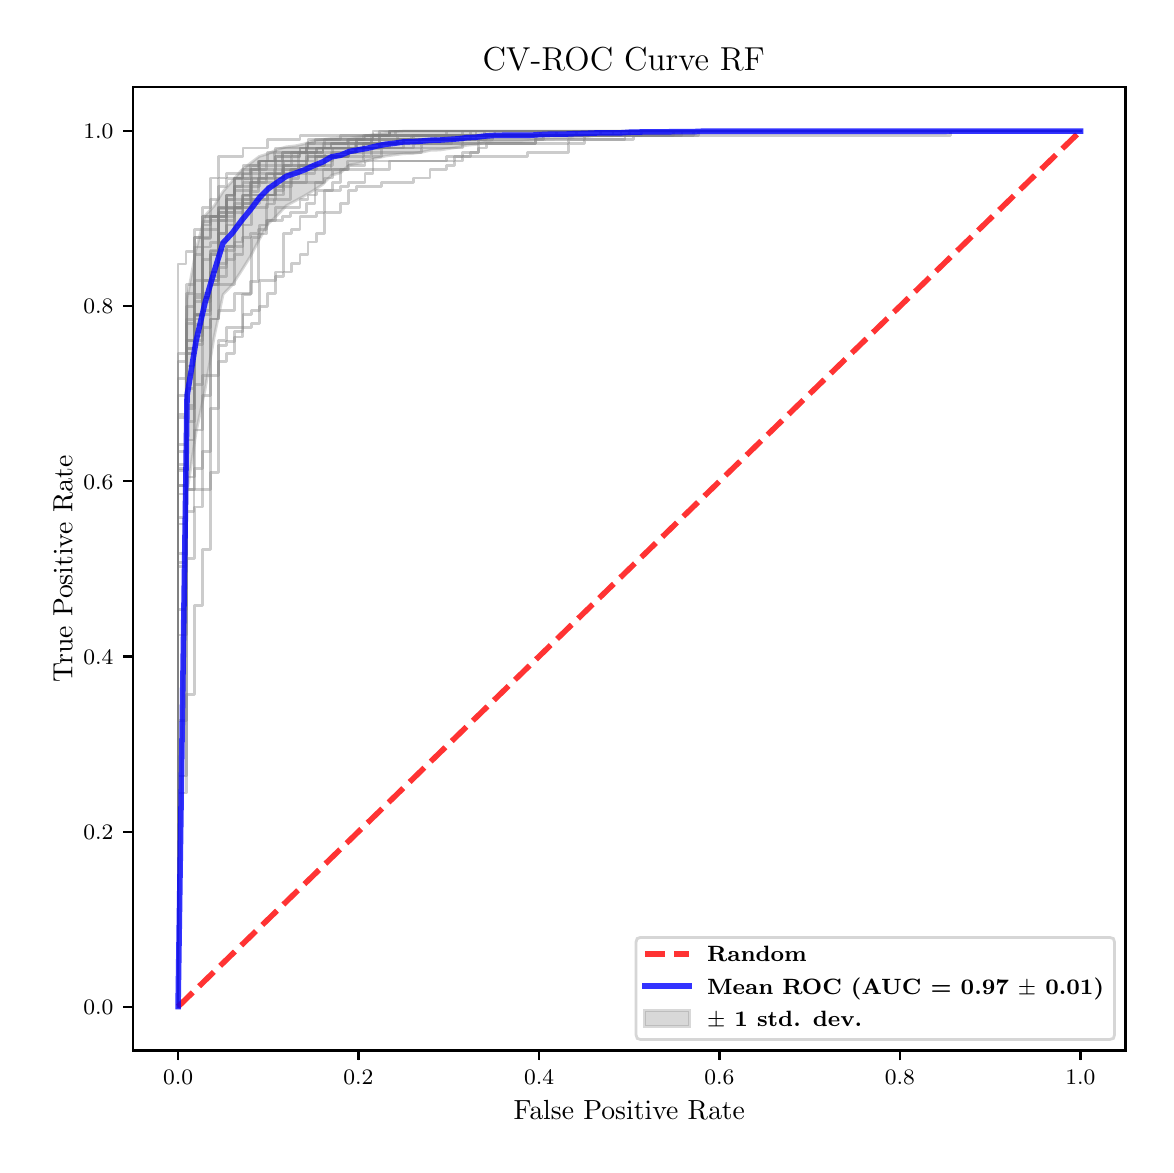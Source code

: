 \begingroup%
\makeatletter%
\begin{pgfpicture}%
\pgfpathrectangle{\pgfpointorigin}{\pgfqpoint{5.589in}{5.588in}}%
\pgfusepath{use as bounding box, clip}%
\begin{pgfscope}%
\pgfsetbuttcap%
\pgfsetmiterjoin%
\pgfsetlinewidth{0.0pt}%
\definecolor{currentstroke}{rgb}{1.0,1.0,1.0}%
\pgfsetstrokecolor{currentstroke}%
\pgfsetstrokeopacity{0.0}%
\pgfsetdash{}{0pt}%
\pgfpathmoveto{\pgfqpoint{0.0in}{0.0in}}%
\pgfpathlineto{\pgfqpoint{5.589in}{0.0in}}%
\pgfpathlineto{\pgfqpoint{5.589in}{5.588in}}%
\pgfpathlineto{\pgfqpoint{0.0in}{5.588in}}%
\pgfpathclose%
\pgfusepath{}%
\end{pgfscope}%
\begin{pgfscope}%
\pgfsetbuttcap%
\pgfsetmiterjoin%
\definecolor{currentfill}{rgb}{1.0,1.0,1.0}%
\pgfsetfillcolor{currentfill}%
\pgfsetlinewidth{0.0pt}%
\definecolor{currentstroke}{rgb}{0.0,0.0,0.0}%
\pgfsetstrokecolor{currentstroke}%
\pgfsetstrokeopacity{0.0}%
\pgfsetdash{}{0pt}%
\pgfpathmoveto{\pgfqpoint{0.526in}{0.474in}}%
\pgfpathlineto{\pgfqpoint{5.489in}{0.474in}}%
\pgfpathlineto{\pgfqpoint{5.489in}{5.29in}}%
\pgfpathlineto{\pgfqpoint{0.526in}{5.29in}}%
\pgfpathclose%
\pgfusepath{fill}%
\end{pgfscope}%
\begin{pgfscope}%
\pgfpathrectangle{\pgfqpoint{0.526in}{0.474in}}{\pgfqpoint{4.963in}{4.816in}}%
\pgfusepath{clip}%
\pgfsetbuttcap%
\pgfsetroundjoin%
\definecolor{currentfill}{rgb}{0.502,0.502,0.502}%
\pgfsetfillcolor{currentfill}%
\pgfsetfillopacity{0.3}%
\pgfsetlinewidth{1.004pt}%
\definecolor{currentstroke}{rgb}{0.502,0.502,0.502}%
\pgfsetstrokecolor{currentstroke}%
\pgfsetstrokeopacity{0.3}%
\pgfsetdash{}{0pt}%
\pgfsys@defobject{currentmarker}{\pgfqpoint{0.752in}{0.693in}}{\pgfqpoint{5.264in}{5.071in}}{%
\pgfpathmoveto{\pgfqpoint{0.752in}{0.693in}}%
\pgfpathlineto{\pgfqpoint{0.752in}{0.693in}}%
\pgfpathlineto{\pgfqpoint{0.797in}{3.264in}}%
\pgfpathlineto{\pgfqpoint{0.842in}{3.565in}}%
\pgfpathlineto{\pgfqpoint{0.887in}{3.778in}}%
\pgfpathlineto{\pgfqpoint{0.932in}{4.039in}}%
\pgfpathlineto{\pgfqpoint{0.977in}{4.254in}}%
\pgfpathlineto{\pgfqpoint{1.023in}{4.302in}}%
\pgfpathlineto{\pgfqpoint{1.068in}{4.371in}}%
\pgfpathlineto{\pgfqpoint{1.113in}{4.443in}}%
\pgfpathlineto{\pgfqpoint{1.158in}{4.529in}}%
\pgfpathlineto{\pgfqpoint{1.203in}{4.608in}}%
\pgfpathlineto{\pgfqpoint{1.248in}{4.65in}}%
\pgfpathlineto{\pgfqpoint{1.293in}{4.698in}}%
\pgfpathlineto{\pgfqpoint{1.338in}{4.722in}}%
\pgfpathlineto{\pgfqpoint{1.384in}{4.747in}}%
\pgfpathlineto{\pgfqpoint{1.429in}{4.774in}}%
\pgfpathlineto{\pgfqpoint{1.474in}{4.803in}}%
\pgfpathlineto{\pgfqpoint{1.519in}{4.85in}}%
\pgfpathlineto{\pgfqpoint{1.564in}{4.862in}}%
\pgfpathlineto{\pgfqpoint{1.609in}{4.902in}}%
\pgfpathlineto{\pgfqpoint{1.654in}{4.91in}}%
\pgfpathlineto{\pgfqpoint{1.699in}{4.923in}}%
\pgfpathlineto{\pgfqpoint{1.744in}{4.935in}}%
\pgfpathlineto{\pgfqpoint{1.79in}{4.946in}}%
\pgfpathlineto{\pgfqpoint{1.835in}{4.952in}}%
\pgfpathlineto{\pgfqpoint{1.88in}{4.958in}}%
\pgfpathlineto{\pgfqpoint{1.925in}{4.959in}}%
\pgfpathlineto{\pgfqpoint{1.97in}{4.965in}}%
\pgfpathlineto{\pgfqpoint{2.015in}{4.975in}}%
\pgfpathlineto{\pgfqpoint{2.06in}{4.976in}}%
\pgfpathlineto{\pgfqpoint{2.105in}{4.983in}}%
\pgfpathlineto{\pgfqpoint{2.151in}{4.99in}}%
\pgfpathlineto{\pgfqpoint{2.196in}{5.0in}}%
\pgfpathlineto{\pgfqpoint{2.241in}{5.004in}}%
\pgfpathlineto{\pgfqpoint{2.286in}{5.014in}}%
\pgfpathlineto{\pgfqpoint{2.331in}{5.019in}}%
\pgfpathlineto{\pgfqpoint{2.376in}{5.019in}}%
\pgfpathlineto{\pgfqpoint{2.421in}{5.019in}}%
\pgfpathlineto{\pgfqpoint{2.466in}{5.019in}}%
\pgfpathlineto{\pgfqpoint{2.511in}{5.023in}}%
\pgfpathlineto{\pgfqpoint{2.557in}{5.028in}}%
\pgfpathlineto{\pgfqpoint{2.602in}{5.03in}}%
\pgfpathlineto{\pgfqpoint{2.647in}{5.031in}}%
\pgfpathlineto{\pgfqpoint{2.692in}{5.031in}}%
\pgfpathlineto{\pgfqpoint{2.737in}{5.041in}}%
\pgfpathlineto{\pgfqpoint{2.782in}{5.042in}}%
\pgfpathlineto{\pgfqpoint{2.827in}{5.047in}}%
\pgfpathlineto{\pgfqpoint{2.872in}{5.048in}}%
\pgfpathlineto{\pgfqpoint{2.918in}{5.048in}}%
\pgfpathlineto{\pgfqpoint{2.963in}{5.049in}}%
\pgfpathlineto{\pgfqpoint{3.008in}{5.054in}}%
\pgfpathlineto{\pgfqpoint{3.053in}{5.057in}}%
\pgfpathlineto{\pgfqpoint{3.098in}{5.058in}}%
\pgfpathlineto{\pgfqpoint{3.143in}{5.058in}}%
\pgfpathlineto{\pgfqpoint{3.188in}{5.058in}}%
\pgfpathlineto{\pgfqpoint{3.233in}{5.06in}}%
\pgfpathlineto{\pgfqpoint{3.278in}{5.061in}}%
\pgfpathlineto{\pgfqpoint{3.324in}{5.061in}}%
\pgfpathlineto{\pgfqpoint{3.369in}{5.066in}}%
\pgfpathlineto{\pgfqpoint{3.414in}{5.066in}}%
\pgfpathlineto{\pgfqpoint{3.459in}{5.066in}}%
\pgfpathlineto{\pgfqpoint{3.504in}{5.066in}}%
\pgfpathlineto{\pgfqpoint{3.549in}{5.066in}}%
\pgfpathlineto{\pgfqpoint{3.594in}{5.066in}}%
\pgfpathlineto{\pgfqpoint{3.639in}{5.066in}}%
\pgfpathlineto{\pgfqpoint{3.685in}{5.066in}}%
\pgfpathlineto{\pgfqpoint{3.73in}{5.066in}}%
\pgfpathlineto{\pgfqpoint{3.775in}{5.066in}}%
\pgfpathlineto{\pgfqpoint{3.82in}{5.066in}}%
\pgfpathlineto{\pgfqpoint{3.865in}{5.066in}}%
\pgfpathlineto{\pgfqpoint{3.91in}{5.066in}}%
\pgfpathlineto{\pgfqpoint{3.955in}{5.066in}}%
\pgfpathlineto{\pgfqpoint{4.0in}{5.066in}}%
\pgfpathlineto{\pgfqpoint{4.045in}{5.066in}}%
\pgfpathlineto{\pgfqpoint{4.091in}{5.066in}}%
\pgfpathlineto{\pgfqpoint{4.136in}{5.066in}}%
\pgfpathlineto{\pgfqpoint{4.181in}{5.066in}}%
\pgfpathlineto{\pgfqpoint{4.226in}{5.066in}}%
\pgfpathlineto{\pgfqpoint{4.271in}{5.066in}}%
\pgfpathlineto{\pgfqpoint{4.316in}{5.066in}}%
\pgfpathlineto{\pgfqpoint{4.361in}{5.066in}}%
\pgfpathlineto{\pgfqpoint{4.406in}{5.066in}}%
\pgfpathlineto{\pgfqpoint{4.451in}{5.066in}}%
\pgfpathlineto{\pgfqpoint{4.497in}{5.066in}}%
\pgfpathlineto{\pgfqpoint{4.542in}{5.066in}}%
\pgfpathlineto{\pgfqpoint{4.587in}{5.066in}}%
\pgfpathlineto{\pgfqpoint{4.632in}{5.071in}}%
\pgfpathlineto{\pgfqpoint{4.677in}{5.071in}}%
\pgfpathlineto{\pgfqpoint{4.722in}{5.071in}}%
\pgfpathlineto{\pgfqpoint{4.767in}{5.071in}}%
\pgfpathlineto{\pgfqpoint{4.812in}{5.071in}}%
\pgfpathlineto{\pgfqpoint{4.858in}{5.071in}}%
\pgfpathlineto{\pgfqpoint{4.903in}{5.071in}}%
\pgfpathlineto{\pgfqpoint{4.948in}{5.071in}}%
\pgfpathlineto{\pgfqpoint{4.993in}{5.071in}}%
\pgfpathlineto{\pgfqpoint{5.038in}{5.071in}}%
\pgfpathlineto{\pgfqpoint{5.083in}{5.071in}}%
\pgfpathlineto{\pgfqpoint{5.128in}{5.071in}}%
\pgfpathlineto{\pgfqpoint{5.173in}{5.071in}}%
\pgfpathlineto{\pgfqpoint{5.218in}{5.071in}}%
\pgfpathlineto{\pgfqpoint{5.264in}{5.071in}}%
\pgfpathlineto{\pgfqpoint{5.264in}{5.071in}}%
\pgfpathlineto{\pgfqpoint{5.264in}{5.071in}}%
\pgfpathlineto{\pgfqpoint{5.218in}{5.071in}}%
\pgfpathlineto{\pgfqpoint{5.173in}{5.071in}}%
\pgfpathlineto{\pgfqpoint{5.128in}{5.071in}}%
\pgfpathlineto{\pgfqpoint{5.083in}{5.071in}}%
\pgfpathlineto{\pgfqpoint{5.038in}{5.071in}}%
\pgfpathlineto{\pgfqpoint{4.993in}{5.071in}}%
\pgfpathlineto{\pgfqpoint{4.948in}{5.071in}}%
\pgfpathlineto{\pgfqpoint{4.903in}{5.071in}}%
\pgfpathlineto{\pgfqpoint{4.858in}{5.071in}}%
\pgfpathlineto{\pgfqpoint{4.812in}{5.071in}}%
\pgfpathlineto{\pgfqpoint{4.767in}{5.071in}}%
\pgfpathlineto{\pgfqpoint{4.722in}{5.071in}}%
\pgfpathlineto{\pgfqpoint{4.677in}{5.071in}}%
\pgfpathlineto{\pgfqpoint{4.632in}{5.071in}}%
\pgfpathlineto{\pgfqpoint{4.587in}{5.071in}}%
\pgfpathlineto{\pgfqpoint{4.542in}{5.071in}}%
\pgfpathlineto{\pgfqpoint{4.497in}{5.071in}}%
\pgfpathlineto{\pgfqpoint{4.451in}{5.071in}}%
\pgfpathlineto{\pgfqpoint{4.406in}{5.071in}}%
\pgfpathlineto{\pgfqpoint{4.361in}{5.071in}}%
\pgfpathlineto{\pgfqpoint{4.316in}{5.071in}}%
\pgfpathlineto{\pgfqpoint{4.271in}{5.071in}}%
\pgfpathlineto{\pgfqpoint{4.226in}{5.071in}}%
\pgfpathlineto{\pgfqpoint{4.181in}{5.071in}}%
\pgfpathlineto{\pgfqpoint{4.136in}{5.071in}}%
\pgfpathlineto{\pgfqpoint{4.091in}{5.071in}}%
\pgfpathlineto{\pgfqpoint{4.045in}{5.071in}}%
\pgfpathlineto{\pgfqpoint{4.0in}{5.071in}}%
\pgfpathlineto{\pgfqpoint{3.955in}{5.071in}}%
\pgfpathlineto{\pgfqpoint{3.91in}{5.071in}}%
\pgfpathlineto{\pgfqpoint{3.865in}{5.071in}}%
\pgfpathlineto{\pgfqpoint{3.82in}{5.071in}}%
\pgfpathlineto{\pgfqpoint{3.775in}{5.071in}}%
\pgfpathlineto{\pgfqpoint{3.73in}{5.071in}}%
\pgfpathlineto{\pgfqpoint{3.685in}{5.071in}}%
\pgfpathlineto{\pgfqpoint{3.639in}{5.071in}}%
\pgfpathlineto{\pgfqpoint{3.594in}{5.071in}}%
\pgfpathlineto{\pgfqpoint{3.549in}{5.071in}}%
\pgfpathlineto{\pgfqpoint{3.504in}{5.071in}}%
\pgfpathlineto{\pgfqpoint{3.459in}{5.071in}}%
\pgfpathlineto{\pgfqpoint{3.414in}{5.071in}}%
\pgfpathlineto{\pgfqpoint{3.369in}{5.071in}}%
\pgfpathlineto{\pgfqpoint{3.324in}{5.071in}}%
\pgfpathlineto{\pgfqpoint{3.278in}{5.071in}}%
\pgfpathlineto{\pgfqpoint{3.233in}{5.071in}}%
\pgfpathlineto{\pgfqpoint{3.188in}{5.071in}}%
\pgfpathlineto{\pgfqpoint{3.143in}{5.071in}}%
\pgfpathlineto{\pgfqpoint{3.098in}{5.071in}}%
\pgfpathlineto{\pgfqpoint{3.053in}{5.071in}}%
\pgfpathlineto{\pgfqpoint{3.008in}{5.071in}}%
\pgfpathlineto{\pgfqpoint{2.963in}{5.071in}}%
\pgfpathlineto{\pgfqpoint{2.918in}{5.071in}}%
\pgfpathlineto{\pgfqpoint{2.872in}{5.071in}}%
\pgfpathlineto{\pgfqpoint{2.827in}{5.071in}}%
\pgfpathlineto{\pgfqpoint{2.782in}{5.071in}}%
\pgfpathlineto{\pgfqpoint{2.737in}{5.071in}}%
\pgfpathlineto{\pgfqpoint{2.692in}{5.071in}}%
\pgfpathlineto{\pgfqpoint{2.647in}{5.071in}}%
\pgfpathlineto{\pgfqpoint{2.602in}{5.071in}}%
\pgfpathlineto{\pgfqpoint{2.557in}{5.071in}}%
\pgfpathlineto{\pgfqpoint{2.511in}{5.071in}}%
\pgfpathlineto{\pgfqpoint{2.466in}{5.071in}}%
\pgfpathlineto{\pgfqpoint{2.421in}{5.071in}}%
\pgfpathlineto{\pgfqpoint{2.376in}{5.071in}}%
\pgfpathlineto{\pgfqpoint{2.331in}{5.071in}}%
\pgfpathlineto{\pgfqpoint{2.286in}{5.071in}}%
\pgfpathlineto{\pgfqpoint{2.241in}{5.071in}}%
\pgfpathlineto{\pgfqpoint{2.196in}{5.071in}}%
\pgfpathlineto{\pgfqpoint{2.151in}{5.071in}}%
\pgfpathlineto{\pgfqpoint{2.105in}{5.071in}}%
\pgfpathlineto{\pgfqpoint{2.06in}{5.071in}}%
\pgfpathlineto{\pgfqpoint{2.015in}{5.071in}}%
\pgfpathlineto{\pgfqpoint{1.97in}{5.071in}}%
\pgfpathlineto{\pgfqpoint{1.925in}{5.071in}}%
\pgfpathlineto{\pgfqpoint{1.88in}{5.071in}}%
\pgfpathlineto{\pgfqpoint{1.835in}{5.068in}}%
\pgfpathlineto{\pgfqpoint{1.79in}{5.064in}}%
\pgfpathlineto{\pgfqpoint{1.744in}{5.056in}}%
\pgfpathlineto{\pgfqpoint{1.699in}{5.048in}}%
\pgfpathlineto{\pgfqpoint{1.654in}{5.043in}}%
\pgfpathlineto{\pgfqpoint{1.609in}{5.036in}}%
\pgfpathlineto{\pgfqpoint{1.564in}{5.037in}}%
\pgfpathlineto{\pgfqpoint{1.519in}{5.034in}}%
\pgfpathlineto{\pgfqpoint{1.474in}{5.029in}}%
\pgfpathlineto{\pgfqpoint{1.429in}{5.023in}}%
\pgfpathlineto{\pgfqpoint{1.384in}{5.007in}}%
\pgfpathlineto{\pgfqpoint{1.338in}{4.997in}}%
\pgfpathlineto{\pgfqpoint{1.293in}{4.992in}}%
\pgfpathlineto{\pgfqpoint{1.248in}{4.979in}}%
\pgfpathlineto{\pgfqpoint{1.203in}{4.958in}}%
\pgfpathlineto{\pgfqpoint{1.158in}{4.944in}}%
\pgfpathlineto{\pgfqpoint{1.113in}{4.91in}}%
\pgfpathlineto{\pgfqpoint{1.068in}{4.874in}}%
\pgfpathlineto{\pgfqpoint{1.023in}{4.821in}}%
\pgfpathlineto{\pgfqpoint{0.977in}{4.769in}}%
\pgfpathlineto{\pgfqpoint{0.932in}{4.696in}}%
\pgfpathlineto{\pgfqpoint{0.887in}{4.649in}}%
\pgfpathlineto{\pgfqpoint{0.842in}{4.478in}}%
\pgfpathlineto{\pgfqpoint{0.797in}{4.233in}}%
\pgfpathlineto{\pgfqpoint{0.752in}{0.693in}}%
\pgfpathclose%
\pgfusepath{stroke,fill}%
}%
\begin{pgfscope}%
\pgfsys@transformshift{0.0in}{0.0in}%
\pgfsys@useobject{currentmarker}{}%
\end{pgfscope}%
\end{pgfscope}%
\begin{pgfscope}%
\pgfsetbuttcap%
\pgfsetroundjoin%
\definecolor{currentfill}{rgb}{0.0,0.0,0.0}%
\pgfsetfillcolor{currentfill}%
\pgfsetlinewidth{0.803pt}%
\definecolor{currentstroke}{rgb}{0.0,0.0,0.0}%
\pgfsetstrokecolor{currentstroke}%
\pgfsetdash{}{0pt}%
\pgfsys@defobject{currentmarker}{\pgfqpoint{0.0in}{-0.049in}}{\pgfqpoint{0.0in}{0.0in}}{%
\pgfpathmoveto{\pgfqpoint{0.0in}{0.0in}}%
\pgfpathlineto{\pgfqpoint{0.0in}{-0.049in}}%
\pgfusepath{stroke,fill}%
}%
\begin{pgfscope}%
\pgfsys@transformshift{0.752in}{0.474in}%
\pgfsys@useobject{currentmarker}{}%
\end{pgfscope}%
\end{pgfscope}%
\begin{pgfscope}%
\definecolor{textcolor}{rgb}{0.0,0.0,0.0}%
\pgfsetstrokecolor{textcolor}%
\pgfsetfillcolor{textcolor}%
\pgftext[x=0.752in,y=0.376in,,top]{\color{textcolor}\fontsize{8.0}{9.6}\bfseries\selectfont \(\displaystyle {0.0}\)}%
\end{pgfscope}%
\begin{pgfscope}%
\pgfsetbuttcap%
\pgfsetroundjoin%
\definecolor{currentfill}{rgb}{0.0,0.0,0.0}%
\pgfsetfillcolor{currentfill}%
\pgfsetlinewidth{0.803pt}%
\definecolor{currentstroke}{rgb}{0.0,0.0,0.0}%
\pgfsetstrokecolor{currentstroke}%
\pgfsetdash{}{0pt}%
\pgfsys@defobject{currentmarker}{\pgfqpoint{0.0in}{-0.049in}}{\pgfqpoint{0.0in}{0.0in}}{%
\pgfpathmoveto{\pgfqpoint{0.0in}{0.0in}}%
\pgfpathlineto{\pgfqpoint{0.0in}{-0.049in}}%
\pgfusepath{stroke,fill}%
}%
\begin{pgfscope}%
\pgfsys@transformshift{1.654in}{0.474in}%
\pgfsys@useobject{currentmarker}{}%
\end{pgfscope}%
\end{pgfscope}%
\begin{pgfscope}%
\definecolor{textcolor}{rgb}{0.0,0.0,0.0}%
\pgfsetstrokecolor{textcolor}%
\pgfsetfillcolor{textcolor}%
\pgftext[x=1.654in,y=0.376in,,top]{\color{textcolor}\fontsize{8.0}{9.6}\bfseries\selectfont \(\displaystyle {0.2}\)}%
\end{pgfscope}%
\begin{pgfscope}%
\pgfsetbuttcap%
\pgfsetroundjoin%
\definecolor{currentfill}{rgb}{0.0,0.0,0.0}%
\pgfsetfillcolor{currentfill}%
\pgfsetlinewidth{0.803pt}%
\definecolor{currentstroke}{rgb}{0.0,0.0,0.0}%
\pgfsetstrokecolor{currentstroke}%
\pgfsetdash{}{0pt}%
\pgfsys@defobject{currentmarker}{\pgfqpoint{0.0in}{-0.049in}}{\pgfqpoint{0.0in}{0.0in}}{%
\pgfpathmoveto{\pgfqpoint{0.0in}{0.0in}}%
\pgfpathlineto{\pgfqpoint{0.0in}{-0.049in}}%
\pgfusepath{stroke,fill}%
}%
\begin{pgfscope}%
\pgfsys@transformshift{2.557in}{0.474in}%
\pgfsys@useobject{currentmarker}{}%
\end{pgfscope}%
\end{pgfscope}%
\begin{pgfscope}%
\definecolor{textcolor}{rgb}{0.0,0.0,0.0}%
\pgfsetstrokecolor{textcolor}%
\pgfsetfillcolor{textcolor}%
\pgftext[x=2.557in,y=0.376in,,top]{\color{textcolor}\fontsize{8.0}{9.6}\bfseries\selectfont \(\displaystyle {0.4}\)}%
\end{pgfscope}%
\begin{pgfscope}%
\pgfsetbuttcap%
\pgfsetroundjoin%
\definecolor{currentfill}{rgb}{0.0,0.0,0.0}%
\pgfsetfillcolor{currentfill}%
\pgfsetlinewidth{0.803pt}%
\definecolor{currentstroke}{rgb}{0.0,0.0,0.0}%
\pgfsetstrokecolor{currentstroke}%
\pgfsetdash{}{0pt}%
\pgfsys@defobject{currentmarker}{\pgfqpoint{0.0in}{-0.049in}}{\pgfqpoint{0.0in}{0.0in}}{%
\pgfpathmoveto{\pgfqpoint{0.0in}{0.0in}}%
\pgfpathlineto{\pgfqpoint{0.0in}{-0.049in}}%
\pgfusepath{stroke,fill}%
}%
\begin{pgfscope}%
\pgfsys@transformshift{3.459in}{0.474in}%
\pgfsys@useobject{currentmarker}{}%
\end{pgfscope}%
\end{pgfscope}%
\begin{pgfscope}%
\definecolor{textcolor}{rgb}{0.0,0.0,0.0}%
\pgfsetstrokecolor{textcolor}%
\pgfsetfillcolor{textcolor}%
\pgftext[x=3.459in,y=0.376in,,top]{\color{textcolor}\fontsize{8.0}{9.6}\bfseries\selectfont \(\displaystyle {0.6}\)}%
\end{pgfscope}%
\begin{pgfscope}%
\pgfsetbuttcap%
\pgfsetroundjoin%
\definecolor{currentfill}{rgb}{0.0,0.0,0.0}%
\pgfsetfillcolor{currentfill}%
\pgfsetlinewidth{0.803pt}%
\definecolor{currentstroke}{rgb}{0.0,0.0,0.0}%
\pgfsetstrokecolor{currentstroke}%
\pgfsetdash{}{0pt}%
\pgfsys@defobject{currentmarker}{\pgfqpoint{0.0in}{-0.049in}}{\pgfqpoint{0.0in}{0.0in}}{%
\pgfpathmoveto{\pgfqpoint{0.0in}{0.0in}}%
\pgfpathlineto{\pgfqpoint{0.0in}{-0.049in}}%
\pgfusepath{stroke,fill}%
}%
\begin{pgfscope}%
\pgfsys@transformshift{4.361in}{0.474in}%
\pgfsys@useobject{currentmarker}{}%
\end{pgfscope}%
\end{pgfscope}%
\begin{pgfscope}%
\definecolor{textcolor}{rgb}{0.0,0.0,0.0}%
\pgfsetstrokecolor{textcolor}%
\pgfsetfillcolor{textcolor}%
\pgftext[x=4.361in,y=0.376in,,top]{\color{textcolor}\fontsize{8.0}{9.6}\bfseries\selectfont \(\displaystyle {0.8}\)}%
\end{pgfscope}%
\begin{pgfscope}%
\pgfsetbuttcap%
\pgfsetroundjoin%
\definecolor{currentfill}{rgb}{0.0,0.0,0.0}%
\pgfsetfillcolor{currentfill}%
\pgfsetlinewidth{0.803pt}%
\definecolor{currentstroke}{rgb}{0.0,0.0,0.0}%
\pgfsetstrokecolor{currentstroke}%
\pgfsetdash{}{0pt}%
\pgfsys@defobject{currentmarker}{\pgfqpoint{0.0in}{-0.049in}}{\pgfqpoint{0.0in}{0.0in}}{%
\pgfpathmoveto{\pgfqpoint{0.0in}{0.0in}}%
\pgfpathlineto{\pgfqpoint{0.0in}{-0.049in}}%
\pgfusepath{stroke,fill}%
}%
\begin{pgfscope}%
\pgfsys@transformshift{5.264in}{0.474in}%
\pgfsys@useobject{currentmarker}{}%
\end{pgfscope}%
\end{pgfscope}%
\begin{pgfscope}%
\definecolor{textcolor}{rgb}{0.0,0.0,0.0}%
\pgfsetstrokecolor{textcolor}%
\pgfsetfillcolor{textcolor}%
\pgftext[x=5.264in,y=0.376in,,top]{\color{textcolor}\fontsize{8.0}{9.6}\bfseries\selectfont \(\displaystyle {1.0}\)}%
\end{pgfscope}%
\begin{pgfscope}%
\definecolor{textcolor}{rgb}{0.0,0.0,0.0}%
\pgfsetstrokecolor{textcolor}%
\pgfsetfillcolor{textcolor}%
\pgftext[x=3.008in,y=0.223in,,top]{\color{textcolor}\fontsize{10.0}{12.0}\selectfont False Positive Rate}%
\end{pgfscope}%
\begin{pgfscope}%
\pgfsetbuttcap%
\pgfsetroundjoin%
\definecolor{currentfill}{rgb}{0.0,0.0,0.0}%
\pgfsetfillcolor{currentfill}%
\pgfsetlinewidth{0.803pt}%
\definecolor{currentstroke}{rgb}{0.0,0.0,0.0}%
\pgfsetstrokecolor{currentstroke}%
\pgfsetdash{}{0pt}%
\pgfsys@defobject{currentmarker}{\pgfqpoint{-0.049in}{0.0in}}{\pgfqpoint{-0.0in}{0.0in}}{%
\pgfpathmoveto{\pgfqpoint{-0.0in}{0.0in}}%
\pgfpathlineto{\pgfqpoint{-0.049in}{0.0in}}%
\pgfusepath{stroke,fill}%
}%
\begin{pgfscope}%
\pgfsys@transformshift{0.526in}{0.693in}%
\pgfsys@useobject{currentmarker}{}%
\end{pgfscope}%
\end{pgfscope}%
\begin{pgfscope}%
\definecolor{textcolor}{rgb}{0.0,0.0,0.0}%
\pgfsetstrokecolor{textcolor}%
\pgfsetfillcolor{textcolor}%
\pgftext[x=0.278in, y=0.654in, left, base]{\color{textcolor}\fontsize{8.0}{9.6}\bfseries\selectfont \(\displaystyle {0.0}\)}%
\end{pgfscope}%
\begin{pgfscope}%
\pgfsetbuttcap%
\pgfsetroundjoin%
\definecolor{currentfill}{rgb}{0.0,0.0,0.0}%
\pgfsetfillcolor{currentfill}%
\pgfsetlinewidth{0.803pt}%
\definecolor{currentstroke}{rgb}{0.0,0.0,0.0}%
\pgfsetstrokecolor{currentstroke}%
\pgfsetdash{}{0pt}%
\pgfsys@defobject{currentmarker}{\pgfqpoint{-0.049in}{0.0in}}{\pgfqpoint{-0.0in}{0.0in}}{%
\pgfpathmoveto{\pgfqpoint{-0.0in}{0.0in}}%
\pgfpathlineto{\pgfqpoint{-0.049in}{0.0in}}%
\pgfusepath{stroke,fill}%
}%
\begin{pgfscope}%
\pgfsys@transformshift{0.526in}{1.568in}%
\pgfsys@useobject{currentmarker}{}%
\end{pgfscope}%
\end{pgfscope}%
\begin{pgfscope}%
\definecolor{textcolor}{rgb}{0.0,0.0,0.0}%
\pgfsetstrokecolor{textcolor}%
\pgfsetfillcolor{textcolor}%
\pgftext[x=0.278in, y=1.53in, left, base]{\color{textcolor}\fontsize{8.0}{9.6}\bfseries\selectfont \(\displaystyle {0.2}\)}%
\end{pgfscope}%
\begin{pgfscope}%
\pgfsetbuttcap%
\pgfsetroundjoin%
\definecolor{currentfill}{rgb}{0.0,0.0,0.0}%
\pgfsetfillcolor{currentfill}%
\pgfsetlinewidth{0.803pt}%
\definecolor{currentstroke}{rgb}{0.0,0.0,0.0}%
\pgfsetstrokecolor{currentstroke}%
\pgfsetdash{}{0pt}%
\pgfsys@defobject{currentmarker}{\pgfqpoint{-0.049in}{0.0in}}{\pgfqpoint{-0.0in}{0.0in}}{%
\pgfpathmoveto{\pgfqpoint{-0.0in}{0.0in}}%
\pgfpathlineto{\pgfqpoint{-0.049in}{0.0in}}%
\pgfusepath{stroke,fill}%
}%
\begin{pgfscope}%
\pgfsys@transformshift{0.526in}{2.444in}%
\pgfsys@useobject{currentmarker}{}%
\end{pgfscope}%
\end{pgfscope}%
\begin{pgfscope}%
\definecolor{textcolor}{rgb}{0.0,0.0,0.0}%
\pgfsetstrokecolor{textcolor}%
\pgfsetfillcolor{textcolor}%
\pgftext[x=0.278in, y=2.406in, left, base]{\color{textcolor}\fontsize{8.0}{9.6}\bfseries\selectfont \(\displaystyle {0.4}\)}%
\end{pgfscope}%
\begin{pgfscope}%
\pgfsetbuttcap%
\pgfsetroundjoin%
\definecolor{currentfill}{rgb}{0.0,0.0,0.0}%
\pgfsetfillcolor{currentfill}%
\pgfsetlinewidth{0.803pt}%
\definecolor{currentstroke}{rgb}{0.0,0.0,0.0}%
\pgfsetstrokecolor{currentstroke}%
\pgfsetdash{}{0pt}%
\pgfsys@defobject{currentmarker}{\pgfqpoint{-0.049in}{0.0in}}{\pgfqpoint{-0.0in}{0.0in}}{%
\pgfpathmoveto{\pgfqpoint{-0.0in}{0.0in}}%
\pgfpathlineto{\pgfqpoint{-0.049in}{0.0in}}%
\pgfusepath{stroke,fill}%
}%
\begin{pgfscope}%
\pgfsys@transformshift{0.526in}{3.32in}%
\pgfsys@useobject{currentmarker}{}%
\end{pgfscope}%
\end{pgfscope}%
\begin{pgfscope}%
\definecolor{textcolor}{rgb}{0.0,0.0,0.0}%
\pgfsetstrokecolor{textcolor}%
\pgfsetfillcolor{textcolor}%
\pgftext[x=0.278in, y=3.281in, left, base]{\color{textcolor}\fontsize{8.0}{9.6}\bfseries\selectfont \(\displaystyle {0.6}\)}%
\end{pgfscope}%
\begin{pgfscope}%
\pgfsetbuttcap%
\pgfsetroundjoin%
\definecolor{currentfill}{rgb}{0.0,0.0,0.0}%
\pgfsetfillcolor{currentfill}%
\pgfsetlinewidth{0.803pt}%
\definecolor{currentstroke}{rgb}{0.0,0.0,0.0}%
\pgfsetstrokecolor{currentstroke}%
\pgfsetdash{}{0pt}%
\pgfsys@defobject{currentmarker}{\pgfqpoint{-0.049in}{0.0in}}{\pgfqpoint{-0.0in}{0.0in}}{%
\pgfpathmoveto{\pgfqpoint{-0.0in}{0.0in}}%
\pgfpathlineto{\pgfqpoint{-0.049in}{0.0in}}%
\pgfusepath{stroke,fill}%
}%
\begin{pgfscope}%
\pgfsys@transformshift{0.526in}{4.195in}%
\pgfsys@useobject{currentmarker}{}%
\end{pgfscope}%
\end{pgfscope}%
\begin{pgfscope}%
\definecolor{textcolor}{rgb}{0.0,0.0,0.0}%
\pgfsetstrokecolor{textcolor}%
\pgfsetfillcolor{textcolor}%
\pgftext[x=0.278in, y=4.157in, left, base]{\color{textcolor}\fontsize{8.0}{9.6}\bfseries\selectfont \(\displaystyle {0.8}\)}%
\end{pgfscope}%
\begin{pgfscope}%
\pgfsetbuttcap%
\pgfsetroundjoin%
\definecolor{currentfill}{rgb}{0.0,0.0,0.0}%
\pgfsetfillcolor{currentfill}%
\pgfsetlinewidth{0.803pt}%
\definecolor{currentstroke}{rgb}{0.0,0.0,0.0}%
\pgfsetstrokecolor{currentstroke}%
\pgfsetdash{}{0pt}%
\pgfsys@defobject{currentmarker}{\pgfqpoint{-0.049in}{0.0in}}{\pgfqpoint{-0.0in}{0.0in}}{%
\pgfpathmoveto{\pgfqpoint{-0.0in}{0.0in}}%
\pgfpathlineto{\pgfqpoint{-0.049in}{0.0in}}%
\pgfusepath{stroke,fill}%
}%
\begin{pgfscope}%
\pgfsys@transformshift{0.526in}{5.071in}%
\pgfsys@useobject{currentmarker}{}%
\end{pgfscope}%
\end{pgfscope}%
\begin{pgfscope}%
\definecolor{textcolor}{rgb}{0.0,0.0,0.0}%
\pgfsetstrokecolor{textcolor}%
\pgfsetfillcolor{textcolor}%
\pgftext[x=0.278in, y=5.033in, left, base]{\color{textcolor}\fontsize{8.0}{9.6}\bfseries\selectfont \(\displaystyle {1.0}\)}%
\end{pgfscope}%
\begin{pgfscope}%
\definecolor{textcolor}{rgb}{0.0,0.0,0.0}%
\pgfsetstrokecolor{textcolor}%
\pgfsetfillcolor{textcolor}%
\pgftext[x=0.223in,y=2.882in,,bottom,rotate=90.0]{\color{textcolor}\fontsize{10.0}{12.0}\selectfont True Positive Rate}%
\end{pgfscope}%
\begin{pgfscope}%
\pgfpathrectangle{\pgfqpoint{0.526in}{0.474in}}{\pgfqpoint{4.963in}{4.816in}}%
\pgfusepath{clip}%
\pgfsetrectcap%
\pgfsetroundjoin%
\pgfsetlinewidth{1.004pt}%
\definecolor{currentstroke}{rgb}{0.502,0.502,0.502}%
\pgfsetstrokecolor{currentstroke}%
\pgfsetstrokeopacity{0.4}%
\pgfsetdash{}{0pt}%
\pgfpathmoveto{\pgfqpoint{0.752in}{0.693in}}%
\pgfpathlineto{\pgfqpoint{0.752in}{0.714in}}%
\pgfpathlineto{\pgfqpoint{0.752in}{3.64in}}%
\pgfpathlineto{\pgfqpoint{0.792in}{3.64in}}%
\pgfpathlineto{\pgfqpoint{0.792in}{3.854in}}%
\pgfpathlineto{\pgfqpoint{0.832in}{3.854in}}%
\pgfpathlineto{\pgfqpoint{0.832in}{4.153in}}%
\pgfpathlineto{\pgfqpoint{0.873in}{4.153in}}%
\pgfpathlineto{\pgfqpoint{0.873in}{4.238in}}%
\pgfpathlineto{\pgfqpoint{0.913in}{4.238in}}%
\pgfpathlineto{\pgfqpoint{0.913in}{4.473in}}%
\pgfpathlineto{\pgfqpoint{0.994in}{4.473in}}%
\pgfpathlineto{\pgfqpoint{0.994in}{4.494in}}%
\pgfpathlineto{\pgfqpoint{1.034in}{4.494in}}%
\pgfpathlineto{\pgfqpoint{1.034in}{4.516in}}%
\pgfpathlineto{\pgfqpoint{1.074in}{4.516in}}%
\pgfpathlineto{\pgfqpoint{1.074in}{4.537in}}%
\pgfpathlineto{\pgfqpoint{1.114in}{4.537in}}%
\pgfpathlineto{\pgfqpoint{1.114in}{4.558in}}%
\pgfpathlineto{\pgfqpoint{1.155in}{4.558in}}%
\pgfpathlineto{\pgfqpoint{1.155in}{4.58in}}%
\pgfpathlineto{\pgfqpoint{1.195in}{4.58in}}%
\pgfpathlineto{\pgfqpoint{1.195in}{4.622in}}%
\pgfpathlineto{\pgfqpoint{1.276in}{4.622in}}%
\pgfpathlineto{\pgfqpoint{1.276in}{4.644in}}%
\pgfpathlineto{\pgfqpoint{1.316in}{4.644in}}%
\pgfpathlineto{\pgfqpoint{1.316in}{4.665in}}%
\pgfpathlineto{\pgfqpoint{1.396in}{4.665in}}%
\pgfpathlineto{\pgfqpoint{1.396in}{4.708in}}%
\pgfpathlineto{\pgfqpoint{1.437in}{4.708in}}%
\pgfpathlineto{\pgfqpoint{1.437in}{4.815in}}%
\pgfpathlineto{\pgfqpoint{1.477in}{4.815in}}%
\pgfpathlineto{\pgfqpoint{1.477in}{4.879in}}%
\pgfpathlineto{\pgfqpoint{1.517in}{4.879in}}%
\pgfpathlineto{\pgfqpoint{1.517in}{4.964in}}%
\pgfpathlineto{\pgfqpoint{1.638in}{4.964in}}%
\pgfpathlineto{\pgfqpoint{1.638in}{4.986in}}%
\pgfpathlineto{\pgfqpoint{1.88in}{4.986in}}%
\pgfpathlineto{\pgfqpoint{1.88in}{5.028in}}%
\pgfpathlineto{\pgfqpoint{2.242in}{5.028in}}%
\pgfpathlineto{\pgfqpoint{2.242in}{5.05in}}%
\pgfpathlineto{\pgfqpoint{2.565in}{5.05in}}%
\pgfpathlineto{\pgfqpoint{2.565in}{5.071in}}%
\pgfpathlineto{\pgfqpoint{5.264in}{5.071in}}%
\pgfusepath{stroke}%
\end{pgfscope}%
\begin{pgfscope}%
\pgfpathrectangle{\pgfqpoint{0.526in}{0.474in}}{\pgfqpoint{4.963in}{4.816in}}%
\pgfusepath{clip}%
\pgfsetrectcap%
\pgfsetroundjoin%
\pgfsetlinewidth{1.004pt}%
\definecolor{currentstroke}{rgb}{0.502,0.502,0.502}%
\pgfsetstrokecolor{currentstroke}%
\pgfsetstrokeopacity{0.4}%
\pgfsetdash{}{0pt}%
\pgfpathmoveto{\pgfqpoint{0.752in}{0.693in}}%
\pgfpathlineto{\pgfqpoint{0.752in}{0.714in}}%
\pgfpathlineto{\pgfqpoint{0.752in}{2.914in}}%
\pgfpathlineto{\pgfqpoint{0.793in}{2.914in}}%
\pgfpathlineto{\pgfqpoint{0.793in}{3.96in}}%
\pgfpathlineto{\pgfqpoint{0.833in}{3.96in}}%
\pgfpathlineto{\pgfqpoint{0.833in}{4.238in}}%
\pgfpathlineto{\pgfqpoint{0.874in}{4.238in}}%
\pgfpathlineto{\pgfqpoint{0.874in}{4.537in}}%
\pgfpathlineto{\pgfqpoint{0.914in}{4.537in}}%
\pgfpathlineto{\pgfqpoint{0.914in}{4.622in}}%
\pgfpathlineto{\pgfqpoint{0.955in}{4.622in}}%
\pgfpathlineto{\pgfqpoint{0.955in}{4.665in}}%
\pgfpathlineto{\pgfqpoint{1.077in}{4.665in}}%
\pgfpathlineto{\pgfqpoint{1.077in}{4.708in}}%
\pgfpathlineto{\pgfqpoint{1.158in}{4.708in}}%
\pgfpathlineto{\pgfqpoint{1.158in}{4.729in}}%
\pgfpathlineto{\pgfqpoint{1.24in}{4.729in}}%
\pgfpathlineto{\pgfqpoint{1.24in}{4.772in}}%
\pgfpathlineto{\pgfqpoint{1.28in}{4.772in}}%
\pgfpathlineto{\pgfqpoint{1.28in}{4.815in}}%
\pgfpathlineto{\pgfqpoint{1.484in}{4.815in}}%
\pgfpathlineto{\pgfqpoint{1.484in}{4.836in}}%
\pgfpathlineto{\pgfqpoint{1.524in}{4.836in}}%
\pgfpathlineto{\pgfqpoint{1.524in}{4.879in}}%
\pgfpathlineto{\pgfqpoint{1.605in}{4.879in}}%
\pgfpathlineto{\pgfqpoint{1.605in}{4.9in}}%
\pgfpathlineto{\pgfqpoint{1.687in}{4.9in}}%
\pgfpathlineto{\pgfqpoint{1.687in}{4.921in}}%
\pgfpathlineto{\pgfqpoint{1.727in}{4.921in}}%
\pgfpathlineto{\pgfqpoint{1.727in}{4.943in}}%
\pgfpathlineto{\pgfqpoint{1.768in}{4.943in}}%
\pgfpathlineto{\pgfqpoint{1.768in}{4.986in}}%
\pgfpathlineto{\pgfqpoint{1.809in}{4.986in}}%
\pgfpathlineto{\pgfqpoint{1.809in}{5.007in}}%
\pgfpathlineto{\pgfqpoint{1.849in}{5.007in}}%
\pgfpathlineto{\pgfqpoint{1.849in}{5.05in}}%
\pgfpathlineto{\pgfqpoint{3.069in}{5.05in}}%
\pgfpathlineto{\pgfqpoint{3.069in}{5.071in}}%
\pgfpathlineto{\pgfqpoint{5.264in}{5.071in}}%
\pgfusepath{stroke}%
\end{pgfscope}%
\begin{pgfscope}%
\pgfpathrectangle{\pgfqpoint{0.526in}{0.474in}}{\pgfqpoint{4.963in}{4.816in}}%
\pgfusepath{clip}%
\pgfsetrectcap%
\pgfsetroundjoin%
\pgfsetlinewidth{1.004pt}%
\definecolor{currentstroke}{rgb}{0.502,0.502,0.502}%
\pgfsetstrokecolor{currentstroke}%
\pgfsetstrokeopacity{0.4}%
\pgfsetdash{}{0pt}%
\pgfpathmoveto{\pgfqpoint{0.752in}{0.693in}}%
\pgfpathlineto{\pgfqpoint{0.752in}{0.714in}}%
\pgfpathlineto{\pgfqpoint{0.752in}{1.846in}}%
\pgfpathlineto{\pgfqpoint{0.793in}{1.846in}}%
\pgfpathlineto{\pgfqpoint{0.793in}{2.252in}}%
\pgfpathlineto{\pgfqpoint{0.833in}{2.252in}}%
\pgfpathlineto{\pgfqpoint{0.833in}{2.7in}}%
\pgfpathlineto{\pgfqpoint{0.874in}{2.7in}}%
\pgfpathlineto{\pgfqpoint{0.874in}{2.978in}}%
\pgfpathlineto{\pgfqpoint{0.914in}{2.978in}}%
\pgfpathlineto{\pgfqpoint{0.914in}{4.452in}}%
\pgfpathlineto{\pgfqpoint{0.955in}{4.452in}}%
\pgfpathlineto{\pgfqpoint{0.955in}{4.516in}}%
\pgfpathlineto{\pgfqpoint{0.996in}{4.516in}}%
\pgfpathlineto{\pgfqpoint{0.996in}{4.751in}}%
\pgfpathlineto{\pgfqpoint{1.036in}{4.751in}}%
\pgfpathlineto{\pgfqpoint{1.036in}{4.836in}}%
\pgfpathlineto{\pgfqpoint{1.077in}{4.836in}}%
\pgfpathlineto{\pgfqpoint{1.077in}{4.9in}}%
\pgfpathlineto{\pgfqpoint{1.158in}{4.9in}}%
\pgfpathlineto{\pgfqpoint{1.158in}{4.921in}}%
\pgfpathlineto{\pgfqpoint{1.24in}{4.921in}}%
\pgfpathlineto{\pgfqpoint{1.24in}{4.943in}}%
\pgfpathlineto{\pgfqpoint{1.362in}{4.943in}}%
\pgfpathlineto{\pgfqpoint{1.362in}{4.986in}}%
\pgfpathlineto{\pgfqpoint{1.402in}{4.986in}}%
\pgfpathlineto{\pgfqpoint{1.402in}{5.028in}}%
\pgfpathlineto{\pgfqpoint{1.565in}{5.028in}}%
\pgfpathlineto{\pgfqpoint{1.565in}{5.05in}}%
\pgfpathlineto{\pgfqpoint{2.093in}{5.05in}}%
\pgfpathlineto{\pgfqpoint{2.093in}{5.071in}}%
\pgfpathlineto{\pgfqpoint{5.264in}{5.071in}}%
\pgfusepath{stroke}%
\end{pgfscope}%
\begin{pgfscope}%
\pgfpathrectangle{\pgfqpoint{0.526in}{0.474in}}{\pgfqpoint{4.963in}{4.816in}}%
\pgfusepath{clip}%
\pgfsetrectcap%
\pgfsetroundjoin%
\pgfsetlinewidth{1.004pt}%
\definecolor{currentstroke}{rgb}{0.502,0.502,0.502}%
\pgfsetstrokecolor{currentstroke}%
\pgfsetstrokeopacity{0.4}%
\pgfsetdash{}{0pt}%
\pgfpathmoveto{\pgfqpoint{0.752in}{0.693in}}%
\pgfpathlineto{\pgfqpoint{0.752in}{0.714in}}%
\pgfpathlineto{\pgfqpoint{0.752in}{2.679in}}%
\pgfpathlineto{\pgfqpoint{0.793in}{2.679in}}%
\pgfpathlineto{\pgfqpoint{0.793in}{4.11in}}%
\pgfpathlineto{\pgfqpoint{0.833in}{4.11in}}%
\pgfpathlineto{\pgfqpoint{0.833in}{4.217in}}%
\pgfpathlineto{\pgfqpoint{0.874in}{4.217in}}%
\pgfpathlineto{\pgfqpoint{0.874in}{4.323in}}%
\pgfpathlineto{\pgfqpoint{0.914in}{4.323in}}%
\pgfpathlineto{\pgfqpoint{0.914in}{4.345in}}%
\pgfpathlineto{\pgfqpoint{0.955in}{4.345in}}%
\pgfpathlineto{\pgfqpoint{0.955in}{4.409in}}%
\pgfpathlineto{\pgfqpoint{0.996in}{4.409in}}%
\pgfpathlineto{\pgfqpoint{0.996in}{4.43in}}%
\pgfpathlineto{\pgfqpoint{1.036in}{4.43in}}%
\pgfpathlineto{\pgfqpoint{1.036in}{4.494in}}%
\pgfpathlineto{\pgfqpoint{1.077in}{4.494in}}%
\pgfpathlineto{\pgfqpoint{1.077in}{4.815in}}%
\pgfpathlineto{\pgfqpoint{1.118in}{4.815in}}%
\pgfpathlineto{\pgfqpoint{1.118in}{4.879in}}%
\pgfpathlineto{\pgfqpoint{1.158in}{4.879in}}%
\pgfpathlineto{\pgfqpoint{1.158in}{4.9in}}%
\pgfpathlineto{\pgfqpoint{1.443in}{4.9in}}%
\pgfpathlineto{\pgfqpoint{1.443in}{4.943in}}%
\pgfpathlineto{\pgfqpoint{1.605in}{4.943in}}%
\pgfpathlineto{\pgfqpoint{1.605in}{4.964in}}%
\pgfpathlineto{\pgfqpoint{1.646in}{4.964in}}%
\pgfpathlineto{\pgfqpoint{1.646in}{4.986in}}%
\pgfpathlineto{\pgfqpoint{1.931in}{4.986in}}%
\pgfpathlineto{\pgfqpoint{1.931in}{5.007in}}%
\pgfpathlineto{\pgfqpoint{2.174in}{5.007in}}%
\pgfpathlineto{\pgfqpoint{2.174in}{5.05in}}%
\pgfpathlineto{\pgfqpoint{2.744in}{5.05in}}%
\pgfpathlineto{\pgfqpoint{2.744in}{5.071in}}%
\pgfpathlineto{\pgfqpoint{5.264in}{5.071in}}%
\pgfusepath{stroke}%
\end{pgfscope}%
\begin{pgfscope}%
\pgfpathrectangle{\pgfqpoint{0.526in}{0.474in}}{\pgfqpoint{4.963in}{4.816in}}%
\pgfusepath{clip}%
\pgfsetrectcap%
\pgfsetroundjoin%
\pgfsetlinewidth{1.004pt}%
\definecolor{currentstroke}{rgb}{0.502,0.502,0.502}%
\pgfsetstrokecolor{currentstroke}%
\pgfsetstrokeopacity{0.4}%
\pgfsetdash{}{0pt}%
\pgfpathmoveto{\pgfqpoint{0.752in}{0.693in}}%
\pgfpathlineto{\pgfqpoint{0.752in}{0.714in}}%
\pgfpathlineto{\pgfqpoint{0.752in}{3.139in}}%
\pgfpathlineto{\pgfqpoint{0.792in}{3.139in}}%
\pgfpathlineto{\pgfqpoint{0.792in}{3.783in}}%
\pgfpathlineto{\pgfqpoint{0.832in}{3.783in}}%
\pgfpathlineto{\pgfqpoint{0.832in}{4.255in}}%
\pgfpathlineto{\pgfqpoint{0.873in}{4.255in}}%
\pgfpathlineto{\pgfqpoint{0.873in}{4.427in}}%
\pgfpathlineto{\pgfqpoint{0.913in}{4.427in}}%
\pgfpathlineto{\pgfqpoint{0.913in}{4.47in}}%
\pgfpathlineto{\pgfqpoint{0.953in}{4.47in}}%
\pgfpathlineto{\pgfqpoint{0.953in}{4.685in}}%
\pgfpathlineto{\pgfqpoint{1.034in}{4.685in}}%
\pgfpathlineto{\pgfqpoint{1.034in}{4.792in}}%
\pgfpathlineto{\pgfqpoint{1.074in}{4.792in}}%
\pgfpathlineto{\pgfqpoint{1.074in}{4.835in}}%
\pgfpathlineto{\pgfqpoint{1.195in}{4.835in}}%
\pgfpathlineto{\pgfqpoint{1.195in}{4.856in}}%
\pgfpathlineto{\pgfqpoint{1.316in}{4.856in}}%
\pgfpathlineto{\pgfqpoint{1.316in}{4.878in}}%
\pgfpathlineto{\pgfqpoint{1.356in}{4.878in}}%
\pgfpathlineto{\pgfqpoint{1.356in}{4.899in}}%
\pgfpathlineto{\pgfqpoint{1.396in}{4.899in}}%
\pgfpathlineto{\pgfqpoint{1.396in}{4.942in}}%
\pgfpathlineto{\pgfqpoint{1.678in}{4.942in}}%
\pgfpathlineto{\pgfqpoint{1.678in}{5.007in}}%
\pgfpathlineto{\pgfqpoint{1.759in}{5.007in}}%
\pgfpathlineto{\pgfqpoint{1.759in}{5.049in}}%
\pgfpathlineto{\pgfqpoint{3.33in}{5.049in}}%
\pgfpathlineto{\pgfqpoint{3.33in}{5.071in}}%
\pgfpathlineto{\pgfqpoint{5.264in}{5.071in}}%
\pgfusepath{stroke}%
\end{pgfscope}%
\begin{pgfscope}%
\pgfpathrectangle{\pgfqpoint{0.526in}{0.474in}}{\pgfqpoint{4.963in}{4.816in}}%
\pgfusepath{clip}%
\pgfsetrectcap%
\pgfsetroundjoin%
\pgfsetlinewidth{1.004pt}%
\definecolor{currentstroke}{rgb}{0.502,0.502,0.502}%
\pgfsetstrokecolor{currentstroke}%
\pgfsetstrokeopacity{0.4}%
\pgfsetdash{}{0pt}%
\pgfpathmoveto{\pgfqpoint{0.752in}{0.693in}}%
\pgfpathlineto{\pgfqpoint{0.752in}{0.714in}}%
\pgfpathlineto{\pgfqpoint{0.752in}{3.405in}}%
\pgfpathlineto{\pgfqpoint{0.792in}{3.405in}}%
\pgfpathlineto{\pgfqpoint{0.792in}{3.982in}}%
\pgfpathlineto{\pgfqpoint{0.832in}{3.982in}}%
\pgfpathlineto{\pgfqpoint{0.832in}{4.131in}}%
\pgfpathlineto{\pgfqpoint{0.873in}{4.131in}}%
\pgfpathlineto{\pgfqpoint{0.873in}{4.153in}}%
\pgfpathlineto{\pgfqpoint{0.913in}{4.153in}}%
\pgfpathlineto{\pgfqpoint{0.913in}{4.452in}}%
\pgfpathlineto{\pgfqpoint{0.953in}{4.452in}}%
\pgfpathlineto{\pgfqpoint{0.953in}{4.558in}}%
\pgfpathlineto{\pgfqpoint{0.994in}{4.558in}}%
\pgfpathlineto{\pgfqpoint{0.994in}{4.601in}}%
\pgfpathlineto{\pgfqpoint{1.074in}{4.601in}}%
\pgfpathlineto{\pgfqpoint{1.074in}{4.687in}}%
\pgfpathlineto{\pgfqpoint{1.114in}{4.687in}}%
\pgfpathlineto{\pgfqpoint{1.114in}{4.815in}}%
\pgfpathlineto{\pgfqpoint{1.155in}{4.815in}}%
\pgfpathlineto{\pgfqpoint{1.155in}{4.836in}}%
\pgfpathlineto{\pgfqpoint{1.195in}{4.836in}}%
\pgfpathlineto{\pgfqpoint{1.195in}{4.857in}}%
\pgfpathlineto{\pgfqpoint{1.235in}{4.857in}}%
\pgfpathlineto{\pgfqpoint{1.235in}{4.879in}}%
\pgfpathlineto{\pgfqpoint{1.396in}{4.879in}}%
\pgfpathlineto{\pgfqpoint{1.396in}{4.921in}}%
\pgfpathlineto{\pgfqpoint{1.437in}{4.921in}}%
\pgfpathlineto{\pgfqpoint{1.437in}{4.943in}}%
\pgfpathlineto{\pgfqpoint{1.598in}{4.943in}}%
\pgfpathlineto{\pgfqpoint{1.598in}{4.964in}}%
\pgfpathlineto{\pgfqpoint{1.638in}{4.964in}}%
\pgfpathlineto{\pgfqpoint{1.638in}{5.007in}}%
\pgfpathlineto{\pgfqpoint{1.719in}{5.007in}}%
\pgfpathlineto{\pgfqpoint{1.719in}{5.028in}}%
\pgfpathlineto{\pgfqpoint{2.323in}{5.028in}}%
\pgfpathlineto{\pgfqpoint{2.323in}{5.05in}}%
\pgfpathlineto{\pgfqpoint{2.967in}{5.05in}}%
\pgfpathlineto{\pgfqpoint{2.967in}{5.071in}}%
\pgfpathlineto{\pgfqpoint{5.264in}{5.071in}}%
\pgfusepath{stroke}%
\end{pgfscope}%
\begin{pgfscope}%
\pgfpathrectangle{\pgfqpoint{0.526in}{0.474in}}{\pgfqpoint{4.963in}{4.816in}}%
\pgfusepath{clip}%
\pgfsetrectcap%
\pgfsetroundjoin%
\pgfsetlinewidth{1.004pt}%
\definecolor{currentstroke}{rgb}{0.502,0.502,0.502}%
\pgfsetstrokecolor{currentstroke}%
\pgfsetstrokeopacity{0.4}%
\pgfsetdash{}{0pt}%
\pgfpathmoveto{\pgfqpoint{0.752in}{0.693in}}%
\pgfpathlineto{\pgfqpoint{0.752in}{0.714in}}%
\pgfpathlineto{\pgfqpoint{0.752in}{2.551in}}%
\pgfpathlineto{\pgfqpoint{0.793in}{2.551in}}%
\pgfpathlineto{\pgfqpoint{0.793in}{3.683in}}%
\pgfpathlineto{\pgfqpoint{0.833in}{3.683in}}%
\pgfpathlineto{\pgfqpoint{0.833in}{4.067in}}%
\pgfpathlineto{\pgfqpoint{0.874in}{4.067in}}%
\pgfpathlineto{\pgfqpoint{0.874in}{4.601in}}%
\pgfpathlineto{\pgfqpoint{0.914in}{4.601in}}%
\pgfpathlineto{\pgfqpoint{0.914in}{4.644in}}%
\pgfpathlineto{\pgfqpoint{0.955in}{4.644in}}%
\pgfpathlineto{\pgfqpoint{0.955in}{4.687in}}%
\pgfpathlineto{\pgfqpoint{0.996in}{4.687in}}%
\pgfpathlineto{\pgfqpoint{0.996in}{4.729in}}%
\pgfpathlineto{\pgfqpoint{1.077in}{4.729in}}%
\pgfpathlineto{\pgfqpoint{1.077in}{4.751in}}%
\pgfpathlineto{\pgfqpoint{1.28in}{4.751in}}%
\pgfpathlineto{\pgfqpoint{1.28in}{4.793in}}%
\pgfpathlineto{\pgfqpoint{1.321in}{4.793in}}%
\pgfpathlineto{\pgfqpoint{1.321in}{4.879in}}%
\pgfpathlineto{\pgfqpoint{1.443in}{4.879in}}%
\pgfpathlineto{\pgfqpoint{1.443in}{4.9in}}%
\pgfpathlineto{\pgfqpoint{1.524in}{4.9in}}%
\pgfpathlineto{\pgfqpoint{1.524in}{4.943in}}%
\pgfpathlineto{\pgfqpoint{1.605in}{4.943in}}%
\pgfpathlineto{\pgfqpoint{1.605in}{4.964in}}%
\pgfpathlineto{\pgfqpoint{1.971in}{4.964in}}%
\pgfpathlineto{\pgfqpoint{1.971in}{4.986in}}%
\pgfpathlineto{\pgfqpoint{2.174in}{4.986in}}%
\pgfpathlineto{\pgfqpoint{2.174in}{5.007in}}%
\pgfpathlineto{\pgfqpoint{2.54in}{5.007in}}%
\pgfpathlineto{\pgfqpoint{2.54in}{5.05in}}%
\pgfpathlineto{\pgfqpoint{4.613in}{5.05in}}%
\pgfpathlineto{\pgfqpoint{4.613in}{5.071in}}%
\pgfpathlineto{\pgfqpoint{5.264in}{5.071in}}%
\pgfusepath{stroke}%
\end{pgfscope}%
\begin{pgfscope}%
\pgfpathrectangle{\pgfqpoint{0.526in}{0.474in}}{\pgfqpoint{4.963in}{4.816in}}%
\pgfusepath{clip}%
\pgfsetrectcap%
\pgfsetroundjoin%
\pgfsetlinewidth{1.004pt}%
\definecolor{currentstroke}{rgb}{0.502,0.502,0.502}%
\pgfsetstrokecolor{currentstroke}%
\pgfsetstrokeopacity{0.4}%
\pgfsetdash{}{0pt}%
\pgfpathmoveto{\pgfqpoint{0.752in}{0.693in}}%
\pgfpathlineto{\pgfqpoint{0.752in}{0.714in}}%
\pgfpathlineto{\pgfqpoint{0.752in}{3.469in}}%
\pgfpathlineto{\pgfqpoint{0.793in}{3.469in}}%
\pgfpathlineto{\pgfqpoint{0.793in}{3.619in}}%
\pgfpathlineto{\pgfqpoint{0.833in}{3.619in}}%
\pgfpathlineto{\pgfqpoint{0.833in}{4.323in}}%
\pgfpathlineto{\pgfqpoint{0.914in}{4.323in}}%
\pgfpathlineto{\pgfqpoint{0.914in}{4.366in}}%
\pgfpathlineto{\pgfqpoint{0.955in}{4.366in}}%
\pgfpathlineto{\pgfqpoint{0.955in}{4.665in}}%
\pgfpathlineto{\pgfqpoint{0.996in}{4.665in}}%
\pgfpathlineto{\pgfqpoint{0.996in}{4.687in}}%
\pgfpathlineto{\pgfqpoint{1.118in}{4.687in}}%
\pgfpathlineto{\pgfqpoint{1.118in}{4.815in}}%
\pgfpathlineto{\pgfqpoint{1.158in}{4.815in}}%
\pgfpathlineto{\pgfqpoint{1.158in}{4.857in}}%
\pgfpathlineto{\pgfqpoint{1.28in}{4.857in}}%
\pgfpathlineto{\pgfqpoint{1.28in}{4.9in}}%
\pgfpathlineto{\pgfqpoint{1.484in}{4.9in}}%
\pgfpathlineto{\pgfqpoint{1.484in}{4.964in}}%
\pgfpathlineto{\pgfqpoint{1.524in}{4.964in}}%
\pgfpathlineto{\pgfqpoint{1.524in}{4.986in}}%
\pgfpathlineto{\pgfqpoint{1.971in}{4.986in}}%
\pgfpathlineto{\pgfqpoint{1.971in}{5.007in}}%
\pgfpathlineto{\pgfqpoint{2.256in}{5.007in}}%
\pgfpathlineto{\pgfqpoint{2.256in}{5.028in}}%
\pgfpathlineto{\pgfqpoint{2.581in}{5.028in}}%
\pgfpathlineto{\pgfqpoint{2.581in}{5.05in}}%
\pgfpathlineto{\pgfqpoint{3.353in}{5.05in}}%
\pgfpathlineto{\pgfqpoint{3.353in}{5.071in}}%
\pgfpathlineto{\pgfqpoint{5.264in}{5.071in}}%
\pgfusepath{stroke}%
\end{pgfscope}%
\begin{pgfscope}%
\pgfpathrectangle{\pgfqpoint{0.526in}{0.474in}}{\pgfqpoint{4.963in}{4.816in}}%
\pgfusepath{clip}%
\pgfsetrectcap%
\pgfsetroundjoin%
\pgfsetlinewidth{1.004pt}%
\definecolor{currentstroke}{rgb}{0.502,0.502,0.502}%
\pgfsetstrokecolor{currentstroke}%
\pgfsetstrokeopacity{0.4}%
\pgfsetdash{}{0pt}%
\pgfpathmoveto{\pgfqpoint{0.752in}{0.693in}}%
\pgfpathlineto{\pgfqpoint{0.752in}{0.714in}}%
\pgfpathlineto{\pgfqpoint{0.752in}{3.832in}}%
\pgfpathlineto{\pgfqpoint{0.793in}{3.832in}}%
\pgfpathlineto{\pgfqpoint{0.793in}{4.024in}}%
\pgfpathlineto{\pgfqpoint{0.833in}{4.024in}}%
\pgfpathlineto{\pgfqpoint{0.833in}{4.153in}}%
\pgfpathlineto{\pgfqpoint{0.874in}{4.153in}}%
\pgfpathlineto{\pgfqpoint{0.874in}{4.259in}}%
\pgfpathlineto{\pgfqpoint{0.914in}{4.259in}}%
\pgfpathlineto{\pgfqpoint{0.914in}{4.323in}}%
\pgfpathlineto{\pgfqpoint{0.955in}{4.323in}}%
\pgfpathlineto{\pgfqpoint{0.955in}{4.558in}}%
\pgfpathlineto{\pgfqpoint{0.996in}{4.558in}}%
\pgfpathlineto{\pgfqpoint{0.996in}{4.729in}}%
\pgfpathlineto{\pgfqpoint{1.036in}{4.729in}}%
\pgfpathlineto{\pgfqpoint{1.036in}{4.772in}}%
\pgfpathlineto{\pgfqpoint{1.118in}{4.772in}}%
\pgfpathlineto{\pgfqpoint{1.118in}{4.836in}}%
\pgfpathlineto{\pgfqpoint{1.158in}{4.836in}}%
\pgfpathlineto{\pgfqpoint{1.158in}{4.921in}}%
\pgfpathlineto{\pgfqpoint{1.199in}{4.921in}}%
\pgfpathlineto{\pgfqpoint{1.199in}{4.964in}}%
\pgfpathlineto{\pgfqpoint{1.24in}{4.964in}}%
\pgfpathlineto{\pgfqpoint{1.24in}{4.986in}}%
\pgfpathlineto{\pgfqpoint{1.402in}{4.986in}}%
\pgfpathlineto{\pgfqpoint{1.402in}{5.007in}}%
\pgfpathlineto{\pgfqpoint{1.605in}{5.007in}}%
\pgfpathlineto{\pgfqpoint{1.605in}{5.028in}}%
\pgfpathlineto{\pgfqpoint{1.727in}{5.028in}}%
\pgfpathlineto{\pgfqpoint{1.727in}{5.05in}}%
\pgfpathlineto{\pgfqpoint{1.809in}{5.05in}}%
\pgfpathlineto{\pgfqpoint{1.809in}{5.071in}}%
\pgfpathlineto{\pgfqpoint{5.264in}{5.071in}}%
\pgfusepath{stroke}%
\end{pgfscope}%
\begin{pgfscope}%
\pgfpathrectangle{\pgfqpoint{0.526in}{0.474in}}{\pgfqpoint{4.963in}{4.816in}}%
\pgfusepath{clip}%
\pgfsetrectcap%
\pgfsetroundjoin%
\pgfsetlinewidth{1.004pt}%
\definecolor{currentstroke}{rgb}{0.502,0.502,0.502}%
\pgfsetstrokecolor{currentstroke}%
\pgfsetstrokeopacity{0.4}%
\pgfsetdash{}{0pt}%
\pgfpathmoveto{\pgfqpoint{0.752in}{0.693in}}%
\pgfpathlineto{\pgfqpoint{0.752in}{0.714in}}%
\pgfpathlineto{\pgfqpoint{0.752in}{3.504in}}%
\pgfpathlineto{\pgfqpoint{0.792in}{3.504in}}%
\pgfpathlineto{\pgfqpoint{0.792in}{3.526in}}%
\pgfpathlineto{\pgfqpoint{0.832in}{3.526in}}%
\pgfpathlineto{\pgfqpoint{0.832in}{3.805in}}%
\pgfpathlineto{\pgfqpoint{0.873in}{3.805in}}%
\pgfpathlineto{\pgfqpoint{0.873in}{3.848in}}%
\pgfpathlineto{\pgfqpoint{0.953in}{3.848in}}%
\pgfpathlineto{\pgfqpoint{0.953in}{3.998in}}%
\pgfpathlineto{\pgfqpoint{0.994in}{3.998in}}%
\pgfpathlineto{\pgfqpoint{0.994in}{4.019in}}%
\pgfpathlineto{\pgfqpoint{1.034in}{4.019in}}%
\pgfpathlineto{\pgfqpoint{1.034in}{4.041in}}%
\pgfpathlineto{\pgfqpoint{1.074in}{4.041in}}%
\pgfpathlineto{\pgfqpoint{1.074in}{4.255in}}%
\pgfpathlineto{\pgfqpoint{1.114in}{4.255in}}%
\pgfpathlineto{\pgfqpoint{1.114in}{4.32in}}%
\pgfpathlineto{\pgfqpoint{1.155in}{4.32in}}%
\pgfpathlineto{\pgfqpoint{1.155in}{4.556in}}%
\pgfpathlineto{\pgfqpoint{1.195in}{4.556in}}%
\pgfpathlineto{\pgfqpoint{1.195in}{4.706in}}%
\pgfpathlineto{\pgfqpoint{1.235in}{4.706in}}%
\pgfpathlineto{\pgfqpoint{1.235in}{4.728in}}%
\pgfpathlineto{\pgfqpoint{1.316in}{4.728in}}%
\pgfpathlineto{\pgfqpoint{1.316in}{4.835in}}%
\pgfpathlineto{\pgfqpoint{1.356in}{4.835in}}%
\pgfpathlineto{\pgfqpoint{1.356in}{4.856in}}%
\pgfpathlineto{\pgfqpoint{1.396in}{4.856in}}%
\pgfpathlineto{\pgfqpoint{1.396in}{4.878in}}%
\pgfpathlineto{\pgfqpoint{1.598in}{4.878in}}%
\pgfpathlineto{\pgfqpoint{1.598in}{4.921in}}%
\pgfpathlineto{\pgfqpoint{1.678in}{4.921in}}%
\pgfpathlineto{\pgfqpoint{1.678in}{4.942in}}%
\pgfpathlineto{\pgfqpoint{1.719in}{4.942in}}%
\pgfpathlineto{\pgfqpoint{1.719in}{4.985in}}%
\pgfpathlineto{\pgfqpoint{1.759in}{4.985in}}%
\pgfpathlineto{\pgfqpoint{1.759in}{5.007in}}%
\pgfpathlineto{\pgfqpoint{1.96in}{5.007in}}%
\pgfpathlineto{\pgfqpoint{1.96in}{5.028in}}%
\pgfpathlineto{\pgfqpoint{2.081in}{5.028in}}%
\pgfpathlineto{\pgfqpoint{2.081in}{5.049in}}%
\pgfpathlineto{\pgfqpoint{2.242in}{5.049in}}%
\pgfpathlineto{\pgfqpoint{2.242in}{5.071in}}%
\pgfpathlineto{\pgfqpoint{5.264in}{5.071in}}%
\pgfusepath{stroke}%
\end{pgfscope}%
\begin{pgfscope}%
\pgfpathrectangle{\pgfqpoint{0.526in}{0.474in}}{\pgfqpoint{4.963in}{4.816in}}%
\pgfusepath{clip}%
\pgfsetrectcap%
\pgfsetroundjoin%
\pgfsetlinewidth{1.004pt}%
\definecolor{currentstroke}{rgb}{0.502,0.502,0.502}%
\pgfsetstrokecolor{currentstroke}%
\pgfsetstrokeopacity{0.4}%
\pgfsetdash{}{0pt}%
\pgfpathmoveto{\pgfqpoint{0.752in}{0.693in}}%
\pgfpathlineto{\pgfqpoint{0.752in}{0.714in}}%
\pgfpathlineto{\pgfqpoint{0.752in}{3.747in}}%
\pgfpathlineto{\pgfqpoint{0.792in}{3.747in}}%
\pgfpathlineto{\pgfqpoint{0.792in}{4.024in}}%
\pgfpathlineto{\pgfqpoint{0.832in}{4.024in}}%
\pgfpathlineto{\pgfqpoint{0.832in}{4.046in}}%
\pgfpathlineto{\pgfqpoint{0.873in}{4.046in}}%
\pgfpathlineto{\pgfqpoint{0.873in}{4.217in}}%
\pgfpathlineto{\pgfqpoint{0.913in}{4.217in}}%
\pgfpathlineto{\pgfqpoint{0.913in}{4.302in}}%
\pgfpathlineto{\pgfqpoint{0.953in}{4.302in}}%
\pgfpathlineto{\pgfqpoint{0.953in}{4.345in}}%
\pgfpathlineto{\pgfqpoint{0.994in}{4.345in}}%
\pgfpathlineto{\pgfqpoint{0.994in}{4.473in}}%
\pgfpathlineto{\pgfqpoint{1.034in}{4.473in}}%
\pgfpathlineto{\pgfqpoint{1.034in}{4.687in}}%
\pgfpathlineto{\pgfqpoint{1.074in}{4.687in}}%
\pgfpathlineto{\pgfqpoint{1.074in}{4.751in}}%
\pgfpathlineto{\pgfqpoint{1.114in}{4.751in}}%
\pgfpathlineto{\pgfqpoint{1.114in}{4.815in}}%
\pgfpathlineto{\pgfqpoint{1.195in}{4.815in}}%
\pgfpathlineto{\pgfqpoint{1.195in}{4.836in}}%
\pgfpathlineto{\pgfqpoint{1.235in}{4.836in}}%
\pgfpathlineto{\pgfqpoint{1.235in}{4.857in}}%
\pgfpathlineto{\pgfqpoint{1.276in}{4.857in}}%
\pgfpathlineto{\pgfqpoint{1.276in}{4.879in}}%
\pgfpathlineto{\pgfqpoint{1.356in}{4.879in}}%
\pgfpathlineto{\pgfqpoint{1.356in}{4.964in}}%
\pgfpathlineto{\pgfqpoint{1.477in}{4.964in}}%
\pgfpathlineto{\pgfqpoint{1.477in}{4.986in}}%
\pgfpathlineto{\pgfqpoint{1.517in}{4.986in}}%
\pgfpathlineto{\pgfqpoint{1.517in}{5.007in}}%
\pgfpathlineto{\pgfqpoint{1.88in}{5.007in}}%
\pgfpathlineto{\pgfqpoint{1.88in}{5.028in}}%
\pgfpathlineto{\pgfqpoint{2.041in}{5.028in}}%
\pgfpathlineto{\pgfqpoint{2.041in}{5.05in}}%
\pgfpathlineto{\pgfqpoint{2.283in}{5.05in}}%
\pgfpathlineto{\pgfqpoint{2.283in}{5.071in}}%
\pgfpathlineto{\pgfqpoint{5.264in}{5.071in}}%
\pgfusepath{stroke}%
\end{pgfscope}%
\begin{pgfscope}%
\pgfpathrectangle{\pgfqpoint{0.526in}{0.474in}}{\pgfqpoint{4.963in}{4.816in}}%
\pgfusepath{clip}%
\pgfsetrectcap%
\pgfsetroundjoin%
\pgfsetlinewidth{1.004pt}%
\definecolor{currentstroke}{rgb}{0.502,0.502,0.502}%
\pgfsetstrokecolor{currentstroke}%
\pgfsetstrokeopacity{0.4}%
\pgfsetdash{}{0pt}%
\pgfpathmoveto{\pgfqpoint{0.752in}{0.693in}}%
\pgfpathlineto{\pgfqpoint{0.752in}{0.714in}}%
\pgfpathlineto{\pgfqpoint{0.752in}{1.761in}}%
\pgfpathlineto{\pgfqpoint{0.793in}{1.761in}}%
\pgfpathlineto{\pgfqpoint{0.793in}{3.277in}}%
\pgfpathlineto{\pgfqpoint{0.914in}{3.277in}}%
\pgfpathlineto{\pgfqpoint{0.914in}{3.362in}}%
\pgfpathlineto{\pgfqpoint{0.955in}{3.362in}}%
\pgfpathlineto{\pgfqpoint{0.955in}{4.024in}}%
\pgfpathlineto{\pgfqpoint{0.996in}{4.024in}}%
\pgfpathlineto{\pgfqpoint{0.996in}{4.089in}}%
\pgfpathlineto{\pgfqpoint{1.118in}{4.089in}}%
\pgfpathlineto{\pgfqpoint{1.118in}{4.11in}}%
\pgfpathlineto{\pgfqpoint{1.158in}{4.11in}}%
\pgfpathlineto{\pgfqpoint{1.158in}{4.323in}}%
\pgfpathlineto{\pgfqpoint{1.24in}{4.323in}}%
\pgfpathlineto{\pgfqpoint{1.24in}{4.345in}}%
\pgfpathlineto{\pgfqpoint{1.28in}{4.345in}}%
\pgfpathlineto{\pgfqpoint{1.28in}{4.366in}}%
\pgfpathlineto{\pgfqpoint{1.321in}{4.366in}}%
\pgfpathlineto{\pgfqpoint{1.321in}{4.409in}}%
\pgfpathlineto{\pgfqpoint{1.362in}{4.409in}}%
\pgfpathlineto{\pgfqpoint{1.362in}{4.452in}}%
\pgfpathlineto{\pgfqpoint{1.402in}{4.452in}}%
\pgfpathlineto{\pgfqpoint{1.402in}{4.516in}}%
\pgfpathlineto{\pgfqpoint{1.443in}{4.516in}}%
\pgfpathlineto{\pgfqpoint{1.443in}{4.558in}}%
\pgfpathlineto{\pgfqpoint{1.484in}{4.558in}}%
\pgfpathlineto{\pgfqpoint{1.484in}{4.665in}}%
\pgfpathlineto{\pgfqpoint{1.565in}{4.665in}}%
\pgfpathlineto{\pgfqpoint{1.565in}{4.708in}}%
\pgfpathlineto{\pgfqpoint{1.605in}{4.708in}}%
\pgfpathlineto{\pgfqpoint{1.605in}{4.772in}}%
\pgfpathlineto{\pgfqpoint{1.646in}{4.772in}}%
\pgfpathlineto{\pgfqpoint{1.646in}{4.793in}}%
\pgfpathlineto{\pgfqpoint{1.768in}{4.793in}}%
\pgfpathlineto{\pgfqpoint{1.768in}{4.815in}}%
\pgfpathlineto{\pgfqpoint{1.931in}{4.815in}}%
\pgfpathlineto{\pgfqpoint{1.931in}{4.836in}}%
\pgfpathlineto{\pgfqpoint{2.012in}{4.836in}}%
\pgfpathlineto{\pgfqpoint{2.012in}{4.879in}}%
\pgfpathlineto{\pgfqpoint{2.093in}{4.879in}}%
\pgfpathlineto{\pgfqpoint{2.093in}{4.9in}}%
\pgfpathlineto{\pgfqpoint{2.134in}{4.9in}}%
\pgfpathlineto{\pgfqpoint{2.134in}{4.921in}}%
\pgfpathlineto{\pgfqpoint{2.174in}{4.921in}}%
\pgfpathlineto{\pgfqpoint{2.174in}{4.943in}}%
\pgfpathlineto{\pgfqpoint{2.5in}{4.943in}}%
\pgfpathlineto{\pgfqpoint{2.5in}{4.964in}}%
\pgfpathlineto{\pgfqpoint{2.703in}{4.964in}}%
\pgfpathlineto{\pgfqpoint{2.703in}{5.007in}}%
\pgfpathlineto{\pgfqpoint{2.784in}{5.007in}}%
\pgfpathlineto{\pgfqpoint{2.784in}{5.028in}}%
\pgfpathlineto{\pgfqpoint{3.028in}{5.028in}}%
\pgfpathlineto{\pgfqpoint{3.028in}{5.05in}}%
\pgfpathlineto{\pgfqpoint{3.231in}{5.05in}}%
\pgfpathlineto{\pgfqpoint{3.231in}{5.071in}}%
\pgfpathlineto{\pgfqpoint{5.264in}{5.071in}}%
\pgfusepath{stroke}%
\end{pgfscope}%
\begin{pgfscope}%
\pgfpathrectangle{\pgfqpoint{0.526in}{0.474in}}{\pgfqpoint{4.963in}{4.816in}}%
\pgfusepath{clip}%
\pgfsetrectcap%
\pgfsetroundjoin%
\pgfsetlinewidth{1.004pt}%
\definecolor{currentstroke}{rgb}{0.502,0.502,0.502}%
\pgfsetstrokecolor{currentstroke}%
\pgfsetstrokeopacity{0.4}%
\pgfsetdash{}{0pt}%
\pgfpathmoveto{\pgfqpoint{0.752in}{0.693in}}%
\pgfpathlineto{\pgfqpoint{0.752in}{0.714in}}%
\pgfpathlineto{\pgfqpoint{0.752in}{3.918in}}%
\pgfpathlineto{\pgfqpoint{0.793in}{3.918in}}%
\pgfpathlineto{\pgfqpoint{0.793in}{4.302in}}%
\pgfpathlineto{\pgfqpoint{0.833in}{4.302in}}%
\pgfpathlineto{\pgfqpoint{0.833in}{4.58in}}%
\pgfpathlineto{\pgfqpoint{0.874in}{4.58in}}%
\pgfpathlineto{\pgfqpoint{0.874in}{4.687in}}%
\pgfpathlineto{\pgfqpoint{0.914in}{4.687in}}%
\pgfpathlineto{\pgfqpoint{0.914in}{4.836in}}%
\pgfpathlineto{\pgfqpoint{0.955in}{4.836in}}%
\pgfpathlineto{\pgfqpoint{0.955in}{4.943in}}%
\pgfpathlineto{\pgfqpoint{1.077in}{4.943in}}%
\pgfpathlineto{\pgfqpoint{1.077in}{4.986in}}%
\pgfpathlineto{\pgfqpoint{1.199in}{4.986in}}%
\pgfpathlineto{\pgfqpoint{1.199in}{5.028in}}%
\pgfpathlineto{\pgfqpoint{1.362in}{5.028in}}%
\pgfpathlineto{\pgfqpoint{1.362in}{5.05in}}%
\pgfpathlineto{\pgfqpoint{1.809in}{5.05in}}%
\pgfpathlineto{\pgfqpoint{1.809in}{5.071in}}%
\pgfpathlineto{\pgfqpoint{5.264in}{5.071in}}%
\pgfusepath{stroke}%
\end{pgfscope}%
\begin{pgfscope}%
\pgfpathrectangle{\pgfqpoint{0.526in}{0.474in}}{\pgfqpoint{4.963in}{4.816in}}%
\pgfusepath{clip}%
\pgfsetrectcap%
\pgfsetroundjoin%
\pgfsetlinewidth{1.004pt}%
\definecolor{currentstroke}{rgb}{0.502,0.502,0.502}%
\pgfsetstrokecolor{currentstroke}%
\pgfsetstrokeopacity{0.4}%
\pgfsetdash{}{0pt}%
\pgfpathmoveto{\pgfqpoint{0.752in}{0.693in}}%
\pgfpathlineto{\pgfqpoint{0.752in}{0.714in}}%
\pgfpathlineto{\pgfqpoint{0.752in}{3.298in}}%
\pgfpathlineto{\pgfqpoint{0.793in}{3.298in}}%
\pgfpathlineto{\pgfqpoint{0.793in}{3.341in}}%
\pgfpathlineto{\pgfqpoint{0.833in}{3.341in}}%
\pgfpathlineto{\pgfqpoint{0.833in}{4.003in}}%
\pgfpathlineto{\pgfqpoint{0.874in}{4.003in}}%
\pgfpathlineto{\pgfqpoint{0.874in}{4.238in}}%
\pgfpathlineto{\pgfqpoint{0.914in}{4.238in}}%
\pgfpathlineto{\pgfqpoint{0.914in}{4.366in}}%
\pgfpathlineto{\pgfqpoint{0.955in}{4.366in}}%
\pgfpathlineto{\pgfqpoint{0.955in}{4.644in}}%
\pgfpathlineto{\pgfqpoint{0.996in}{4.644in}}%
\pgfpathlineto{\pgfqpoint{0.996in}{4.687in}}%
\pgfpathlineto{\pgfqpoint{1.077in}{4.687in}}%
\pgfpathlineto{\pgfqpoint{1.077in}{4.729in}}%
\pgfpathlineto{\pgfqpoint{1.158in}{4.729in}}%
\pgfpathlineto{\pgfqpoint{1.158in}{4.751in}}%
\pgfpathlineto{\pgfqpoint{1.199in}{4.751in}}%
\pgfpathlineto{\pgfqpoint{1.199in}{4.793in}}%
\pgfpathlineto{\pgfqpoint{1.24in}{4.793in}}%
\pgfpathlineto{\pgfqpoint{1.24in}{4.836in}}%
\pgfpathlineto{\pgfqpoint{1.28in}{4.836in}}%
\pgfpathlineto{\pgfqpoint{1.28in}{4.921in}}%
\pgfpathlineto{\pgfqpoint{1.321in}{4.921in}}%
\pgfpathlineto{\pgfqpoint{1.321in}{4.943in}}%
\pgfpathlineto{\pgfqpoint{1.362in}{4.943in}}%
\pgfpathlineto{\pgfqpoint{1.362in}{4.964in}}%
\pgfpathlineto{\pgfqpoint{1.443in}{4.964in}}%
\pgfpathlineto{\pgfqpoint{1.443in}{4.986in}}%
\pgfpathlineto{\pgfqpoint{1.646in}{4.986in}}%
\pgfpathlineto{\pgfqpoint{1.646in}{5.007in}}%
\pgfpathlineto{\pgfqpoint{1.849in}{5.007in}}%
\pgfpathlineto{\pgfqpoint{1.849in}{5.028in}}%
\pgfpathlineto{\pgfqpoint{2.215in}{5.028in}}%
\pgfpathlineto{\pgfqpoint{2.215in}{5.071in}}%
\pgfpathlineto{\pgfqpoint{5.264in}{5.071in}}%
\pgfusepath{stroke}%
\end{pgfscope}%
\begin{pgfscope}%
\pgfpathrectangle{\pgfqpoint{0.526in}{0.474in}}{\pgfqpoint{4.963in}{4.816in}}%
\pgfusepath{clip}%
\pgfsetrectcap%
\pgfsetroundjoin%
\pgfsetlinewidth{1.004pt}%
\definecolor{currentstroke}{rgb}{0.502,0.502,0.502}%
\pgfsetstrokecolor{currentstroke}%
\pgfsetstrokeopacity{0.4}%
\pgfsetdash{}{0pt}%
\pgfpathmoveto{\pgfqpoint{0.752in}{0.693in}}%
\pgfpathlineto{\pgfqpoint{0.752in}{0.714in}}%
\pgfpathlineto{\pgfqpoint{0.752in}{3.654in}}%
\pgfpathlineto{\pgfqpoint{0.792in}{3.654in}}%
\pgfpathlineto{\pgfqpoint{0.792in}{3.697in}}%
\pgfpathlineto{\pgfqpoint{0.832in}{3.697in}}%
\pgfpathlineto{\pgfqpoint{0.832in}{4.105in}}%
\pgfpathlineto{\pgfqpoint{0.873in}{4.105in}}%
\pgfpathlineto{\pgfqpoint{0.873in}{4.491in}}%
\pgfpathlineto{\pgfqpoint{0.913in}{4.491in}}%
\pgfpathlineto{\pgfqpoint{0.913in}{4.513in}}%
\pgfpathlineto{\pgfqpoint{0.953in}{4.513in}}%
\pgfpathlineto{\pgfqpoint{0.953in}{4.642in}}%
\pgfpathlineto{\pgfqpoint{1.034in}{4.642in}}%
\pgfpathlineto{\pgfqpoint{1.034in}{4.685in}}%
\pgfpathlineto{\pgfqpoint{1.074in}{4.685in}}%
\pgfpathlineto{\pgfqpoint{1.074in}{4.749in}}%
\pgfpathlineto{\pgfqpoint{1.114in}{4.749in}}%
\pgfpathlineto{\pgfqpoint{1.114in}{4.77in}}%
\pgfpathlineto{\pgfqpoint{1.155in}{4.77in}}%
\pgfpathlineto{\pgfqpoint{1.155in}{4.835in}}%
\pgfpathlineto{\pgfqpoint{1.235in}{4.835in}}%
\pgfpathlineto{\pgfqpoint{1.235in}{4.856in}}%
\pgfpathlineto{\pgfqpoint{1.276in}{4.856in}}%
\pgfpathlineto{\pgfqpoint{1.276in}{4.921in}}%
\pgfpathlineto{\pgfqpoint{1.396in}{4.921in}}%
\pgfpathlineto{\pgfqpoint{1.396in}{4.985in}}%
\pgfpathlineto{\pgfqpoint{1.477in}{4.985in}}%
\pgfpathlineto{\pgfqpoint{1.477in}{5.007in}}%
\pgfpathlineto{\pgfqpoint{1.598in}{5.007in}}%
\pgfpathlineto{\pgfqpoint{1.598in}{5.028in}}%
\pgfpathlineto{\pgfqpoint{1.678in}{5.028in}}%
\pgfpathlineto{\pgfqpoint{1.678in}{5.049in}}%
\pgfpathlineto{\pgfqpoint{2.927in}{5.049in}}%
\pgfpathlineto{\pgfqpoint{2.927in}{5.071in}}%
\pgfpathlineto{\pgfqpoint{5.264in}{5.071in}}%
\pgfusepath{stroke}%
\end{pgfscope}%
\begin{pgfscope}%
\pgfpathrectangle{\pgfqpoint{0.526in}{0.474in}}{\pgfqpoint{4.963in}{4.816in}}%
\pgfusepath{clip}%
\pgfsetrectcap%
\pgfsetroundjoin%
\pgfsetlinewidth{1.004pt}%
\definecolor{currentstroke}{rgb}{0.502,0.502,0.502}%
\pgfsetstrokecolor{currentstroke}%
\pgfsetstrokeopacity{0.4}%
\pgfsetdash{}{0pt}%
\pgfpathmoveto{\pgfqpoint{0.752in}{0.693in}}%
\pgfpathlineto{\pgfqpoint{0.752in}{0.714in}}%
\pgfpathlineto{\pgfqpoint{0.752in}{2.957in}}%
\pgfpathlineto{\pgfqpoint{0.792in}{2.957in}}%
\pgfpathlineto{\pgfqpoint{0.792in}{3.17in}}%
\pgfpathlineto{\pgfqpoint{0.832in}{3.17in}}%
\pgfpathlineto{\pgfqpoint{0.832in}{3.576in}}%
\pgfpathlineto{\pgfqpoint{0.873in}{3.576in}}%
\pgfpathlineto{\pgfqpoint{0.873in}{3.747in}}%
\pgfpathlineto{\pgfqpoint{0.913in}{3.747in}}%
\pgfpathlineto{\pgfqpoint{0.913in}{4.131in}}%
\pgfpathlineto{\pgfqpoint{0.953in}{4.131in}}%
\pgfpathlineto{\pgfqpoint{0.953in}{4.622in}}%
\pgfpathlineto{\pgfqpoint{0.994in}{4.622in}}%
\pgfpathlineto{\pgfqpoint{0.994in}{4.665in}}%
\pgfpathlineto{\pgfqpoint{1.034in}{4.665in}}%
\pgfpathlineto{\pgfqpoint{1.034in}{4.836in}}%
\pgfpathlineto{\pgfqpoint{1.074in}{4.836in}}%
\pgfpathlineto{\pgfqpoint{1.074in}{4.879in}}%
\pgfpathlineto{\pgfqpoint{1.155in}{4.879in}}%
\pgfpathlineto{\pgfqpoint{1.155in}{4.921in}}%
\pgfpathlineto{\pgfqpoint{1.235in}{4.921in}}%
\pgfpathlineto{\pgfqpoint{1.235in}{4.964in}}%
\pgfpathlineto{\pgfqpoint{1.396in}{4.964in}}%
\pgfpathlineto{\pgfqpoint{1.396in}{4.986in}}%
\pgfpathlineto{\pgfqpoint{1.517in}{4.986in}}%
\pgfpathlineto{\pgfqpoint{1.517in}{5.007in}}%
\pgfpathlineto{\pgfqpoint{2.122in}{5.007in}}%
\pgfpathlineto{\pgfqpoint{2.122in}{5.028in}}%
\pgfpathlineto{\pgfqpoint{2.162in}{5.028in}}%
\pgfpathlineto{\pgfqpoint{2.162in}{5.05in}}%
\pgfpathlineto{\pgfqpoint{3.008in}{5.05in}}%
\pgfpathlineto{\pgfqpoint{3.008in}{5.071in}}%
\pgfpathlineto{\pgfqpoint{5.264in}{5.071in}}%
\pgfusepath{stroke}%
\end{pgfscope}%
\begin{pgfscope}%
\pgfpathrectangle{\pgfqpoint{0.526in}{0.474in}}{\pgfqpoint{4.963in}{4.816in}}%
\pgfusepath{clip}%
\pgfsetrectcap%
\pgfsetroundjoin%
\pgfsetlinewidth{1.004pt}%
\definecolor{currentstroke}{rgb}{0.502,0.502,0.502}%
\pgfsetstrokecolor{currentstroke}%
\pgfsetstrokeopacity{0.4}%
\pgfsetdash{}{0pt}%
\pgfpathmoveto{\pgfqpoint{0.752in}{0.693in}}%
\pgfpathlineto{\pgfqpoint{0.752in}{0.714in}}%
\pgfpathlineto{\pgfqpoint{0.752in}{3.96in}}%
\pgfpathlineto{\pgfqpoint{0.793in}{3.96in}}%
\pgfpathlineto{\pgfqpoint{0.793in}{3.982in}}%
\pgfpathlineto{\pgfqpoint{0.833in}{3.982in}}%
\pgfpathlineto{\pgfqpoint{0.833in}{4.024in}}%
\pgfpathlineto{\pgfqpoint{0.874in}{4.024in}}%
\pgfpathlineto{\pgfqpoint{0.874in}{4.174in}}%
\pgfpathlineto{\pgfqpoint{0.914in}{4.174in}}%
\pgfpathlineto{\pgfqpoint{0.914in}{4.302in}}%
\pgfpathlineto{\pgfqpoint{1.036in}{4.302in}}%
\pgfpathlineto{\pgfqpoint{1.036in}{4.452in}}%
\pgfpathlineto{\pgfqpoint{1.077in}{4.452in}}%
\pgfpathlineto{\pgfqpoint{1.077in}{4.601in}}%
\pgfpathlineto{\pgfqpoint{1.118in}{4.601in}}%
\pgfpathlineto{\pgfqpoint{1.118in}{4.687in}}%
\pgfpathlineto{\pgfqpoint{1.199in}{4.687in}}%
\pgfpathlineto{\pgfqpoint{1.199in}{4.751in}}%
\pgfpathlineto{\pgfqpoint{1.24in}{4.751in}}%
\pgfpathlineto{\pgfqpoint{1.24in}{4.793in}}%
\pgfpathlineto{\pgfqpoint{1.28in}{4.793in}}%
\pgfpathlineto{\pgfqpoint{1.28in}{4.857in}}%
\pgfpathlineto{\pgfqpoint{1.362in}{4.857in}}%
\pgfpathlineto{\pgfqpoint{1.362in}{4.9in}}%
\pgfpathlineto{\pgfqpoint{1.484in}{4.9in}}%
\pgfpathlineto{\pgfqpoint{1.484in}{4.921in}}%
\pgfpathlineto{\pgfqpoint{1.524in}{4.921in}}%
\pgfpathlineto{\pgfqpoint{1.524in}{4.964in}}%
\pgfpathlineto{\pgfqpoint{1.605in}{4.964in}}%
\pgfpathlineto{\pgfqpoint{1.605in}{5.007in}}%
\pgfpathlineto{\pgfqpoint{1.646in}{5.007in}}%
\pgfpathlineto{\pgfqpoint{1.646in}{5.028in}}%
\pgfpathlineto{\pgfqpoint{1.727in}{5.028in}}%
\pgfpathlineto{\pgfqpoint{1.727in}{5.071in}}%
\pgfpathlineto{\pgfqpoint{5.264in}{5.071in}}%
\pgfusepath{stroke}%
\end{pgfscope}%
\begin{pgfscope}%
\pgfpathrectangle{\pgfqpoint{0.526in}{0.474in}}{\pgfqpoint{4.963in}{4.816in}}%
\pgfusepath{clip}%
\pgfsetrectcap%
\pgfsetroundjoin%
\pgfsetlinewidth{1.004pt}%
\definecolor{currentstroke}{rgb}{0.502,0.502,0.502}%
\pgfsetstrokecolor{currentstroke}%
\pgfsetstrokeopacity{0.4}%
\pgfsetdash{}{0pt}%
\pgfpathmoveto{\pgfqpoint{0.752in}{0.693in}}%
\pgfpathlineto{\pgfqpoint{0.752in}{0.714in}}%
\pgfpathlineto{\pgfqpoint{0.752in}{3.384in}}%
\pgfpathlineto{\pgfqpoint{0.793in}{3.384in}}%
\pgfpathlineto{\pgfqpoint{0.793in}{4.259in}}%
\pgfpathlineto{\pgfqpoint{0.833in}{4.259in}}%
\pgfpathlineto{\pgfqpoint{0.833in}{4.537in}}%
\pgfpathlineto{\pgfqpoint{0.874in}{4.537in}}%
\pgfpathlineto{\pgfqpoint{0.874in}{4.644in}}%
\pgfpathlineto{\pgfqpoint{0.955in}{4.644in}}%
\pgfpathlineto{\pgfqpoint{0.955in}{4.836in}}%
\pgfpathlineto{\pgfqpoint{0.996in}{4.836in}}%
\pgfpathlineto{\pgfqpoint{0.996in}{4.857in}}%
\pgfpathlineto{\pgfqpoint{1.158in}{4.857in}}%
\pgfpathlineto{\pgfqpoint{1.158in}{4.879in}}%
\pgfpathlineto{\pgfqpoint{1.24in}{4.879in}}%
\pgfpathlineto{\pgfqpoint{1.24in}{4.921in}}%
\pgfpathlineto{\pgfqpoint{1.402in}{4.921in}}%
\pgfpathlineto{\pgfqpoint{1.402in}{4.964in}}%
\pgfpathlineto{\pgfqpoint{1.443in}{4.964in}}%
\pgfpathlineto{\pgfqpoint{1.443in}{4.986in}}%
\pgfpathlineto{\pgfqpoint{1.646in}{4.986in}}%
\pgfpathlineto{\pgfqpoint{1.646in}{5.028in}}%
\pgfpathlineto{\pgfqpoint{1.931in}{5.028in}}%
\pgfpathlineto{\pgfqpoint{1.931in}{5.05in}}%
\pgfpathlineto{\pgfqpoint{2.174in}{5.05in}}%
\pgfpathlineto{\pgfqpoint{2.174in}{5.071in}}%
\pgfpathlineto{\pgfqpoint{5.264in}{5.071in}}%
\pgfusepath{stroke}%
\end{pgfscope}%
\begin{pgfscope}%
\pgfpathrectangle{\pgfqpoint{0.526in}{0.474in}}{\pgfqpoint{4.963in}{4.816in}}%
\pgfusepath{clip}%
\pgfsetrectcap%
\pgfsetroundjoin%
\pgfsetlinewidth{1.004pt}%
\definecolor{currentstroke}{rgb}{0.502,0.502,0.502}%
\pgfsetstrokecolor{currentstroke}%
\pgfsetstrokeopacity{0.4}%
\pgfsetdash{}{0pt}%
\pgfpathmoveto{\pgfqpoint{0.752in}{0.693in}}%
\pgfpathlineto{\pgfqpoint{0.752in}{0.714in}}%
\pgfpathlineto{\pgfqpoint{0.752in}{3.106in}}%
\pgfpathlineto{\pgfqpoint{0.793in}{3.106in}}%
\pgfpathlineto{\pgfqpoint{0.793in}{3.277in}}%
\pgfpathlineto{\pgfqpoint{0.833in}{3.277in}}%
\pgfpathlineto{\pgfqpoint{0.833in}{3.384in}}%
\pgfpathlineto{\pgfqpoint{0.874in}{3.384in}}%
\pgfpathlineto{\pgfqpoint{0.874in}{4.089in}}%
\pgfpathlineto{\pgfqpoint{0.914in}{4.089in}}%
\pgfpathlineto{\pgfqpoint{0.914in}{4.131in}}%
\pgfpathlineto{\pgfqpoint{0.955in}{4.131in}}%
\pgfpathlineto{\pgfqpoint{0.955in}{4.174in}}%
\pgfpathlineto{\pgfqpoint{1.036in}{4.174in}}%
\pgfpathlineto{\pgfqpoint{1.036in}{4.259in}}%
\pgfpathlineto{\pgfqpoint{1.118in}{4.259in}}%
\pgfpathlineto{\pgfqpoint{1.118in}{4.537in}}%
\pgfpathlineto{\pgfqpoint{1.158in}{4.537in}}%
\pgfpathlineto{\pgfqpoint{1.158in}{4.601in}}%
\pgfpathlineto{\pgfqpoint{1.199in}{4.601in}}%
\pgfpathlineto{\pgfqpoint{1.199in}{4.622in}}%
\pgfpathlineto{\pgfqpoint{1.24in}{4.622in}}%
\pgfpathlineto{\pgfqpoint{1.24in}{4.687in}}%
\pgfpathlineto{\pgfqpoint{1.362in}{4.687in}}%
\pgfpathlineto{\pgfqpoint{1.362in}{4.729in}}%
\pgfpathlineto{\pgfqpoint{1.402in}{4.729in}}%
\pgfpathlineto{\pgfqpoint{1.402in}{4.751in}}%
\pgfpathlineto{\pgfqpoint{1.443in}{4.751in}}%
\pgfpathlineto{\pgfqpoint{1.443in}{4.772in}}%
\pgfpathlineto{\pgfqpoint{1.524in}{4.772in}}%
\pgfpathlineto{\pgfqpoint{1.524in}{4.815in}}%
\pgfpathlineto{\pgfqpoint{1.565in}{4.815in}}%
\pgfpathlineto{\pgfqpoint{1.565in}{4.879in}}%
\pgfpathlineto{\pgfqpoint{1.809in}{4.879in}}%
\pgfpathlineto{\pgfqpoint{1.809in}{4.921in}}%
\pgfpathlineto{\pgfqpoint{2.134in}{4.921in}}%
\pgfpathlineto{\pgfqpoint{2.134in}{4.943in}}%
\pgfpathlineto{\pgfqpoint{2.215in}{4.943in}}%
\pgfpathlineto{\pgfqpoint{2.215in}{4.964in}}%
\pgfpathlineto{\pgfqpoint{2.256in}{4.964in}}%
\pgfpathlineto{\pgfqpoint{2.256in}{4.986in}}%
\pgfpathlineto{\pgfqpoint{2.296in}{4.986in}}%
\pgfpathlineto{\pgfqpoint{2.296in}{5.007in}}%
\pgfpathlineto{\pgfqpoint{2.703in}{5.007in}}%
\pgfpathlineto{\pgfqpoint{2.703in}{5.028in}}%
\pgfpathlineto{\pgfqpoint{2.987in}{5.028in}}%
\pgfpathlineto{\pgfqpoint{2.987in}{5.05in}}%
\pgfpathlineto{\pgfqpoint{3.272in}{5.05in}}%
\pgfpathlineto{\pgfqpoint{3.272in}{5.071in}}%
\pgfpathlineto{\pgfqpoint{5.264in}{5.071in}}%
\pgfusepath{stroke}%
\end{pgfscope}%
\begin{pgfscope}%
\pgfpathrectangle{\pgfqpoint{0.526in}{0.474in}}{\pgfqpoint{4.963in}{4.816in}}%
\pgfusepath{clip}%
\pgfsetrectcap%
\pgfsetroundjoin%
\pgfsetlinewidth{1.004pt}%
\definecolor{currentstroke}{rgb}{0.502,0.502,0.502}%
\pgfsetstrokecolor{currentstroke}%
\pgfsetstrokeopacity{0.4}%
\pgfsetdash{}{0pt}%
\pgfpathmoveto{\pgfqpoint{0.752in}{0.693in}}%
\pgfpathlineto{\pgfqpoint{0.752in}{0.714in}}%
\pgfpathlineto{\pgfqpoint{0.752in}{3.375in}}%
\pgfpathlineto{\pgfqpoint{0.792in}{3.375in}}%
\pgfpathlineto{\pgfqpoint{0.792in}{4.127in}}%
\pgfpathlineto{\pgfqpoint{0.832in}{4.127in}}%
\pgfpathlineto{\pgfqpoint{0.832in}{4.148in}}%
\pgfpathlineto{\pgfqpoint{0.873in}{4.148in}}%
\pgfpathlineto{\pgfqpoint{0.873in}{4.62in}}%
\pgfpathlineto{\pgfqpoint{0.913in}{4.62in}}%
\pgfpathlineto{\pgfqpoint{0.913in}{4.728in}}%
\pgfpathlineto{\pgfqpoint{0.953in}{4.728in}}%
\pgfpathlineto{\pgfqpoint{0.953in}{4.792in}}%
\pgfpathlineto{\pgfqpoint{0.994in}{4.792in}}%
\pgfpathlineto{\pgfqpoint{0.994in}{4.835in}}%
\pgfpathlineto{\pgfqpoint{1.074in}{4.835in}}%
\pgfpathlineto{\pgfqpoint{1.074in}{4.856in}}%
\pgfpathlineto{\pgfqpoint{1.114in}{4.856in}}%
\pgfpathlineto{\pgfqpoint{1.114in}{4.899in}}%
\pgfpathlineto{\pgfqpoint{1.155in}{4.899in}}%
\pgfpathlineto{\pgfqpoint{1.155in}{4.921in}}%
\pgfpathlineto{\pgfqpoint{1.276in}{4.921in}}%
\pgfpathlineto{\pgfqpoint{1.276in}{4.964in}}%
\pgfpathlineto{\pgfqpoint{1.396in}{4.964in}}%
\pgfpathlineto{\pgfqpoint{1.396in}{5.007in}}%
\pgfpathlineto{\pgfqpoint{1.437in}{5.007in}}%
\pgfpathlineto{\pgfqpoint{1.437in}{5.028in}}%
\pgfpathlineto{\pgfqpoint{1.759in}{5.028in}}%
\pgfpathlineto{\pgfqpoint{1.759in}{5.071in}}%
\pgfpathlineto{\pgfqpoint{5.264in}{5.071in}}%
\pgfusepath{stroke}%
\end{pgfscope}%
\begin{pgfscope}%
\pgfpathrectangle{\pgfqpoint{0.526in}{0.474in}}{\pgfqpoint{4.963in}{4.816in}}%
\pgfusepath{clip}%
\pgfsetrectcap%
\pgfsetroundjoin%
\pgfsetlinewidth{1.004pt}%
\definecolor{currentstroke}{rgb}{0.502,0.502,0.502}%
\pgfsetstrokecolor{currentstroke}%
\pgfsetstrokeopacity{0.4}%
\pgfsetdash{}{0pt}%
\pgfpathmoveto{\pgfqpoint{0.752in}{0.693in}}%
\pgfpathlineto{\pgfqpoint{0.752in}{0.714in}}%
\pgfpathlineto{\pgfqpoint{0.752in}{3.256in}}%
\pgfpathlineto{\pgfqpoint{0.792in}{3.256in}}%
\pgfpathlineto{\pgfqpoint{0.792in}{3.96in}}%
\pgfpathlineto{\pgfqpoint{0.832in}{3.96in}}%
\pgfpathlineto{\pgfqpoint{0.832in}{4.153in}}%
\pgfpathlineto{\pgfqpoint{0.873in}{4.153in}}%
\pgfpathlineto{\pgfqpoint{0.873in}{4.238in}}%
\pgfpathlineto{\pgfqpoint{0.913in}{4.238in}}%
\pgfpathlineto{\pgfqpoint{0.913in}{4.323in}}%
\pgfpathlineto{\pgfqpoint{0.953in}{4.323in}}%
\pgfpathlineto{\pgfqpoint{0.953in}{4.388in}}%
\pgfpathlineto{\pgfqpoint{0.994in}{4.388in}}%
\pgfpathlineto{\pgfqpoint{0.994in}{4.494in}}%
\pgfpathlineto{\pgfqpoint{1.034in}{4.494in}}%
\pgfpathlineto{\pgfqpoint{1.034in}{4.687in}}%
\pgfpathlineto{\pgfqpoint{1.074in}{4.687in}}%
\pgfpathlineto{\pgfqpoint{1.074in}{4.729in}}%
\pgfpathlineto{\pgfqpoint{1.114in}{4.729in}}%
\pgfpathlineto{\pgfqpoint{1.114in}{4.751in}}%
\pgfpathlineto{\pgfqpoint{1.235in}{4.751in}}%
\pgfpathlineto{\pgfqpoint{1.235in}{4.793in}}%
\pgfpathlineto{\pgfqpoint{1.276in}{4.793in}}%
\pgfpathlineto{\pgfqpoint{1.276in}{4.815in}}%
\pgfpathlineto{\pgfqpoint{1.396in}{4.815in}}%
\pgfpathlineto{\pgfqpoint{1.396in}{4.857in}}%
\pgfpathlineto{\pgfqpoint{1.437in}{4.857in}}%
\pgfpathlineto{\pgfqpoint{1.437in}{4.964in}}%
\pgfpathlineto{\pgfqpoint{1.477in}{4.964in}}%
\pgfpathlineto{\pgfqpoint{1.477in}{4.986in}}%
\pgfpathlineto{\pgfqpoint{1.759in}{4.986in}}%
\pgfpathlineto{\pgfqpoint{1.759in}{5.028in}}%
\pgfpathlineto{\pgfqpoint{1.92in}{5.028in}}%
\pgfpathlineto{\pgfqpoint{1.92in}{5.05in}}%
\pgfpathlineto{\pgfqpoint{2.645in}{5.05in}}%
\pgfpathlineto{\pgfqpoint{2.645in}{5.071in}}%
\pgfpathlineto{\pgfqpoint{5.264in}{5.071in}}%
\pgfusepath{stroke}%
\end{pgfscope}%
\begin{pgfscope}%
\pgfpathrectangle{\pgfqpoint{0.526in}{0.474in}}{\pgfqpoint{4.963in}{4.816in}}%
\pgfusepath{clip}%
\pgfsetrectcap%
\pgfsetroundjoin%
\pgfsetlinewidth{1.004pt}%
\definecolor{currentstroke}{rgb}{0.502,0.502,0.502}%
\pgfsetstrokecolor{currentstroke}%
\pgfsetstrokeopacity{0.4}%
\pgfsetdash{}{0pt}%
\pgfpathmoveto{\pgfqpoint{0.752in}{0.693in}}%
\pgfpathlineto{\pgfqpoint{0.752in}{0.714in}}%
\pgfpathlineto{\pgfqpoint{0.752in}{2.124in}}%
\pgfpathlineto{\pgfqpoint{0.793in}{2.124in}}%
\pgfpathlineto{\pgfqpoint{0.793in}{3.896in}}%
\pgfpathlineto{\pgfqpoint{0.833in}{3.896in}}%
\pgfpathlineto{\pgfqpoint{0.833in}{4.537in}}%
\pgfpathlineto{\pgfqpoint{0.874in}{4.537in}}%
\pgfpathlineto{\pgfqpoint{0.874in}{4.58in}}%
\pgfpathlineto{\pgfqpoint{0.955in}{4.58in}}%
\pgfpathlineto{\pgfqpoint{0.955in}{4.622in}}%
\pgfpathlineto{\pgfqpoint{1.036in}{4.622in}}%
\pgfpathlineto{\pgfqpoint{1.036in}{4.708in}}%
\pgfpathlineto{\pgfqpoint{1.118in}{4.708in}}%
\pgfpathlineto{\pgfqpoint{1.118in}{4.729in}}%
\pgfpathlineto{\pgfqpoint{1.199in}{4.729in}}%
\pgfpathlineto{\pgfqpoint{1.199in}{4.751in}}%
\pgfpathlineto{\pgfqpoint{1.24in}{4.751in}}%
\pgfpathlineto{\pgfqpoint{1.24in}{4.836in}}%
\pgfpathlineto{\pgfqpoint{1.28in}{4.836in}}%
\pgfpathlineto{\pgfqpoint{1.28in}{4.9in}}%
\pgfpathlineto{\pgfqpoint{1.321in}{4.9in}}%
\pgfpathlineto{\pgfqpoint{1.321in}{4.921in}}%
\pgfpathlineto{\pgfqpoint{1.402in}{4.921in}}%
\pgfpathlineto{\pgfqpoint{1.402in}{4.943in}}%
\pgfpathlineto{\pgfqpoint{1.605in}{4.943in}}%
\pgfpathlineto{\pgfqpoint{1.605in}{4.986in}}%
\pgfpathlineto{\pgfqpoint{1.768in}{4.986in}}%
\pgfpathlineto{\pgfqpoint{1.768in}{5.007in}}%
\pgfpathlineto{\pgfqpoint{1.849in}{5.007in}}%
\pgfpathlineto{\pgfqpoint{1.849in}{5.028in}}%
\pgfpathlineto{\pgfqpoint{2.296in}{5.028in}}%
\pgfpathlineto{\pgfqpoint{2.296in}{5.05in}}%
\pgfpathlineto{\pgfqpoint{2.337in}{5.05in}}%
\pgfpathlineto{\pgfqpoint{2.337in}{5.071in}}%
\pgfpathlineto{\pgfqpoint{5.264in}{5.071in}}%
\pgfusepath{stroke}%
\end{pgfscope}%
\begin{pgfscope}%
\pgfpathrectangle{\pgfqpoint{0.526in}{0.474in}}{\pgfqpoint{4.963in}{4.816in}}%
\pgfusepath{clip}%
\pgfsetrectcap%
\pgfsetroundjoin%
\pgfsetlinewidth{1.004pt}%
\definecolor{currentstroke}{rgb}{0.502,0.502,0.502}%
\pgfsetstrokecolor{currentstroke}%
\pgfsetstrokeopacity{0.4}%
\pgfsetdash{}{0pt}%
\pgfpathmoveto{\pgfqpoint{0.752in}{0.693in}}%
\pgfpathlineto{\pgfqpoint{0.752in}{0.714in}}%
\pgfpathlineto{\pgfqpoint{0.752in}{3.298in}}%
\pgfpathlineto{\pgfqpoint{0.793in}{3.298in}}%
\pgfpathlineto{\pgfqpoint{0.793in}{4.195in}}%
\pgfpathlineto{\pgfqpoint{0.833in}{4.195in}}%
\pgfpathlineto{\pgfqpoint{0.833in}{4.452in}}%
\pgfpathlineto{\pgfqpoint{0.874in}{4.452in}}%
\pgfpathlineto{\pgfqpoint{0.874in}{4.644in}}%
\pgfpathlineto{\pgfqpoint{0.955in}{4.644in}}%
\pgfpathlineto{\pgfqpoint{0.955in}{4.687in}}%
\pgfpathlineto{\pgfqpoint{0.996in}{4.687in}}%
\pgfpathlineto{\pgfqpoint{0.996in}{4.751in}}%
\pgfpathlineto{\pgfqpoint{1.036in}{4.751in}}%
\pgfpathlineto{\pgfqpoint{1.036in}{4.793in}}%
\pgfpathlineto{\pgfqpoint{1.158in}{4.793in}}%
\pgfpathlineto{\pgfqpoint{1.158in}{4.815in}}%
\pgfpathlineto{\pgfqpoint{1.24in}{4.815in}}%
\pgfpathlineto{\pgfqpoint{1.24in}{4.943in}}%
\pgfpathlineto{\pgfqpoint{1.321in}{4.943in}}%
\pgfpathlineto{\pgfqpoint{1.321in}{4.964in}}%
\pgfpathlineto{\pgfqpoint{1.362in}{4.964in}}%
\pgfpathlineto{\pgfqpoint{1.362in}{4.986in}}%
\pgfpathlineto{\pgfqpoint{1.484in}{4.986in}}%
\pgfpathlineto{\pgfqpoint{1.484in}{5.028in}}%
\pgfpathlineto{\pgfqpoint{1.687in}{5.028in}}%
\pgfpathlineto{\pgfqpoint{1.687in}{5.05in}}%
\pgfpathlineto{\pgfqpoint{1.809in}{5.05in}}%
\pgfpathlineto{\pgfqpoint{1.809in}{5.071in}}%
\pgfpathlineto{\pgfqpoint{5.264in}{5.071in}}%
\pgfusepath{stroke}%
\end{pgfscope}%
\begin{pgfscope}%
\pgfpathrectangle{\pgfqpoint{0.526in}{0.474in}}{\pgfqpoint{4.963in}{4.816in}}%
\pgfusepath{clip}%
\pgfsetrectcap%
\pgfsetroundjoin%
\pgfsetlinewidth{1.004pt}%
\definecolor{currentstroke}{rgb}{0.502,0.502,0.502}%
\pgfsetstrokecolor{currentstroke}%
\pgfsetstrokeopacity{0.4}%
\pgfsetdash{}{0pt}%
\pgfpathmoveto{\pgfqpoint{0.752in}{0.693in}}%
\pgfpathlineto{\pgfqpoint{0.752in}{0.714in}}%
\pgfpathlineto{\pgfqpoint{0.752in}{2.892in}}%
\pgfpathlineto{\pgfqpoint{0.793in}{2.892in}}%
\pgfpathlineto{\pgfqpoint{0.793in}{2.935in}}%
\pgfpathlineto{\pgfqpoint{0.833in}{2.935in}}%
\pgfpathlineto{\pgfqpoint{0.833in}{3.191in}}%
\pgfpathlineto{\pgfqpoint{0.874in}{3.191in}}%
\pgfpathlineto{\pgfqpoint{0.874in}{3.469in}}%
\pgfpathlineto{\pgfqpoint{0.914in}{3.469in}}%
\pgfpathlineto{\pgfqpoint{0.914in}{3.683in}}%
\pgfpathlineto{\pgfqpoint{0.955in}{3.683in}}%
\pgfpathlineto{\pgfqpoint{0.955in}{3.918in}}%
\pgfpathlineto{\pgfqpoint{0.996in}{3.918in}}%
\pgfpathlineto{\pgfqpoint{0.996in}{3.96in}}%
\pgfpathlineto{\pgfqpoint{1.036in}{3.96in}}%
\pgfpathlineto{\pgfqpoint{1.036in}{4.067in}}%
\pgfpathlineto{\pgfqpoint{1.077in}{4.067in}}%
\pgfpathlineto{\pgfqpoint{1.077in}{4.153in}}%
\pgfpathlineto{\pgfqpoint{1.118in}{4.153in}}%
\pgfpathlineto{\pgfqpoint{1.118in}{4.174in}}%
\pgfpathlineto{\pgfqpoint{1.158in}{4.174in}}%
\pgfpathlineto{\pgfqpoint{1.158in}{4.195in}}%
\pgfpathlineto{\pgfqpoint{1.199in}{4.195in}}%
\pgfpathlineto{\pgfqpoint{1.199in}{4.259in}}%
\pgfpathlineto{\pgfqpoint{1.24in}{4.259in}}%
\pgfpathlineto{\pgfqpoint{1.24in}{4.366in}}%
\pgfpathlineto{\pgfqpoint{1.28in}{4.366in}}%
\pgfpathlineto{\pgfqpoint{1.28in}{4.558in}}%
\pgfpathlineto{\pgfqpoint{1.321in}{4.558in}}%
\pgfpathlineto{\pgfqpoint{1.321in}{4.58in}}%
\pgfpathlineto{\pgfqpoint{1.362in}{4.58in}}%
\pgfpathlineto{\pgfqpoint{1.362in}{4.644in}}%
\pgfpathlineto{\pgfqpoint{1.443in}{4.644in}}%
\pgfpathlineto{\pgfqpoint{1.443in}{4.665in}}%
\pgfpathlineto{\pgfqpoint{1.484in}{4.665in}}%
\pgfpathlineto{\pgfqpoint{1.484in}{4.772in}}%
\pgfpathlineto{\pgfqpoint{1.565in}{4.772in}}%
\pgfpathlineto{\pgfqpoint{1.565in}{4.793in}}%
\pgfpathlineto{\pgfqpoint{1.605in}{4.793in}}%
\pgfpathlineto{\pgfqpoint{1.605in}{4.815in}}%
\pgfpathlineto{\pgfqpoint{1.687in}{4.815in}}%
\pgfpathlineto{\pgfqpoint{1.687in}{4.857in}}%
\pgfpathlineto{\pgfqpoint{1.727in}{4.857in}}%
\pgfpathlineto{\pgfqpoint{1.727in}{4.921in}}%
\pgfpathlineto{\pgfqpoint{2.093in}{4.921in}}%
\pgfpathlineto{\pgfqpoint{2.093in}{4.943in}}%
\pgfpathlineto{\pgfqpoint{2.174in}{4.943in}}%
\pgfpathlineto{\pgfqpoint{2.174in}{4.964in}}%
\pgfpathlineto{\pgfqpoint{2.256in}{4.964in}}%
\pgfpathlineto{\pgfqpoint{2.256in}{5.007in}}%
\pgfpathlineto{\pgfqpoint{2.54in}{5.007in}}%
\pgfpathlineto{\pgfqpoint{2.54in}{5.028in}}%
\pgfpathlineto{\pgfqpoint{2.784in}{5.028in}}%
\pgfpathlineto{\pgfqpoint{2.784in}{5.05in}}%
\pgfpathlineto{\pgfqpoint{2.865in}{5.05in}}%
\pgfpathlineto{\pgfqpoint{2.865in}{5.071in}}%
\pgfpathlineto{\pgfqpoint{5.264in}{5.071in}}%
\pgfusepath{stroke}%
\end{pgfscope}%
\begin{pgfscope}%
\pgfpathrectangle{\pgfqpoint{0.526in}{0.474in}}{\pgfqpoint{4.963in}{4.816in}}%
\pgfusepath{clip}%
\pgfsetrectcap%
\pgfsetroundjoin%
\pgfsetlinewidth{1.004pt}%
\definecolor{currentstroke}{rgb}{0.502,0.502,0.502}%
\pgfsetstrokecolor{currentstroke}%
\pgfsetstrokeopacity{0.4}%
\pgfsetdash{}{0pt}%
\pgfpathmoveto{\pgfqpoint{0.752in}{0.693in}}%
\pgfpathlineto{\pgfqpoint{0.752in}{0.714in}}%
\pgfpathlineto{\pgfqpoint{0.752in}{4.406in}}%
\pgfpathlineto{\pgfqpoint{0.792in}{4.406in}}%
\pgfpathlineto{\pgfqpoint{0.792in}{4.47in}}%
\pgfpathlineto{\pgfqpoint{0.832in}{4.47in}}%
\pgfpathlineto{\pgfqpoint{0.832in}{4.491in}}%
\pgfpathlineto{\pgfqpoint{0.873in}{4.491in}}%
\pgfpathlineto{\pgfqpoint{0.873in}{4.534in}}%
\pgfpathlineto{\pgfqpoint{0.913in}{4.534in}}%
\pgfpathlineto{\pgfqpoint{0.913in}{4.642in}}%
\pgfpathlineto{\pgfqpoint{0.994in}{4.642in}}%
\pgfpathlineto{\pgfqpoint{0.994in}{4.749in}}%
\pgfpathlineto{\pgfqpoint{1.034in}{4.749in}}%
\pgfpathlineto{\pgfqpoint{1.034in}{4.835in}}%
\pgfpathlineto{\pgfqpoint{1.114in}{4.835in}}%
\pgfpathlineto{\pgfqpoint{1.114in}{4.878in}}%
\pgfpathlineto{\pgfqpoint{1.195in}{4.878in}}%
\pgfpathlineto{\pgfqpoint{1.195in}{4.921in}}%
\pgfpathlineto{\pgfqpoint{1.276in}{4.921in}}%
\pgfpathlineto{\pgfqpoint{1.276in}{4.964in}}%
\pgfpathlineto{\pgfqpoint{1.477in}{4.964in}}%
\pgfpathlineto{\pgfqpoint{1.477in}{4.985in}}%
\pgfpathlineto{\pgfqpoint{1.678in}{4.985in}}%
\pgfpathlineto{\pgfqpoint{1.678in}{5.007in}}%
\pgfpathlineto{\pgfqpoint{1.719in}{5.007in}}%
\pgfpathlineto{\pgfqpoint{1.719in}{5.049in}}%
\pgfpathlineto{\pgfqpoint{1.84in}{5.049in}}%
\pgfpathlineto{\pgfqpoint{1.84in}{5.071in}}%
\pgfpathlineto{\pgfqpoint{5.264in}{5.071in}}%
\pgfusepath{stroke}%
\end{pgfscope}%
\begin{pgfscope}%
\pgfpathrectangle{\pgfqpoint{0.526in}{0.474in}}{\pgfqpoint{4.963in}{4.816in}}%
\pgfusepath{clip}%
\pgfsetbuttcap%
\pgfsetroundjoin%
\pgfsetlinewidth{2.007pt}%
\definecolor{currentstroke}{rgb}{1.0,0.0,0.0}%
\pgfsetstrokecolor{currentstroke}%
\pgfsetstrokeopacity{0.8}%
\pgfsetdash{{7.4pt}{3.2pt}}{0.0pt}%
\pgfpathmoveto{\pgfqpoint{0.752in}{0.693in}}%
\pgfpathlineto{\pgfqpoint{5.264in}{5.071in}}%
\pgfusepath{stroke}%
\end{pgfscope}%
\begin{pgfscope}%
\pgfpathrectangle{\pgfqpoint{0.526in}{0.474in}}{\pgfqpoint{4.963in}{4.816in}}%
\pgfusepath{clip}%
\pgfsetrectcap%
\pgfsetroundjoin%
\pgfsetlinewidth{2.007pt}%
\definecolor{currentstroke}{rgb}{0.0,0.0,1.0}%
\pgfsetstrokecolor{currentstroke}%
\pgfsetstrokeopacity{0.8}%
\pgfsetdash{}{0pt}%
\pgfpathmoveto{\pgfqpoint{0.752in}{0.693in}}%
\pgfpathlineto{\pgfqpoint{0.797in}{3.748in}}%
\pgfpathlineto{\pgfqpoint{0.842in}{4.022in}}%
\pgfpathlineto{\pgfqpoint{0.887in}{4.213in}}%
\pgfpathlineto{\pgfqpoint{0.932in}{4.367in}}%
\pgfpathlineto{\pgfqpoint{0.977in}{4.512in}}%
\pgfpathlineto{\pgfqpoint{1.023in}{4.561in}}%
\pgfpathlineto{\pgfqpoint{1.068in}{4.622in}}%
\pgfpathlineto{\pgfqpoint{1.113in}{4.677in}}%
\pgfpathlineto{\pgfqpoint{1.158in}{4.737in}}%
\pgfpathlineto{\pgfqpoint{1.203in}{4.783in}}%
\pgfpathlineto{\pgfqpoint{1.248in}{4.814in}}%
\pgfpathlineto{\pgfqpoint{1.293in}{4.845in}}%
\pgfpathlineto{\pgfqpoint{1.338in}{4.86in}}%
\pgfpathlineto{\pgfqpoint{1.384in}{4.877in}}%
\pgfpathlineto{\pgfqpoint{1.429in}{4.898in}}%
\pgfpathlineto{\pgfqpoint{1.474in}{4.916in}}%
\pgfpathlineto{\pgfqpoint{1.519in}{4.942in}}%
\pgfpathlineto{\pgfqpoint{1.564in}{4.95in}}%
\pgfpathlineto{\pgfqpoint{1.609in}{4.969in}}%
\pgfpathlineto{\pgfqpoint{1.654in}{4.977in}}%
\pgfpathlineto{\pgfqpoint{1.699in}{4.985in}}%
\pgfpathlineto{\pgfqpoint{1.744in}{4.996in}}%
\pgfpathlineto{\pgfqpoint{1.79in}{5.005in}}%
\pgfpathlineto{\pgfqpoint{1.835in}{5.01in}}%
\pgfpathlineto{\pgfqpoint{1.88in}{5.017in}}%
\pgfpathlineto{\pgfqpoint{1.925in}{5.018in}}%
\pgfpathlineto{\pgfqpoint{1.97in}{5.021in}}%
\pgfpathlineto{\pgfqpoint{2.015in}{5.025in}}%
\pgfpathlineto{\pgfqpoint{2.06in}{5.026in}}%
\pgfpathlineto{\pgfqpoint{2.105in}{5.029in}}%
\pgfpathlineto{\pgfqpoint{2.151in}{5.032in}}%
\pgfpathlineto{\pgfqpoint{2.196in}{5.038in}}%
\pgfpathlineto{\pgfqpoint{2.241in}{5.04in}}%
\pgfpathlineto{\pgfqpoint{2.286in}{5.046in}}%
\pgfpathlineto{\pgfqpoint{2.331in}{5.049in}}%
\pgfpathlineto{\pgfqpoint{2.376in}{5.05in}}%
\pgfpathlineto{\pgfqpoint{2.421in}{5.05in}}%
\pgfpathlineto{\pgfqpoint{2.466in}{5.05in}}%
\pgfpathlineto{\pgfqpoint{2.511in}{5.05in}}%
\pgfpathlineto{\pgfqpoint{2.557in}{5.053in}}%
\pgfpathlineto{\pgfqpoint{2.602in}{5.055in}}%
\pgfpathlineto{\pgfqpoint{2.647in}{5.056in}}%
\pgfpathlineto{\pgfqpoint{2.692in}{5.056in}}%
\pgfpathlineto{\pgfqpoint{2.737in}{5.058in}}%
\pgfpathlineto{\pgfqpoint{2.782in}{5.059in}}%
\pgfpathlineto{\pgfqpoint{2.827in}{5.061in}}%
\pgfpathlineto{\pgfqpoint{2.872in}{5.062in}}%
\pgfpathlineto{\pgfqpoint{2.918in}{5.062in}}%
\pgfpathlineto{\pgfqpoint{2.963in}{5.062in}}%
\pgfpathlineto{\pgfqpoint{3.008in}{5.065in}}%
\pgfpathlineto{\pgfqpoint{3.053in}{5.066in}}%
\pgfpathlineto{\pgfqpoint{3.098in}{5.067in}}%
\pgfpathlineto{\pgfqpoint{3.143in}{5.067in}}%
\pgfpathlineto{\pgfqpoint{3.188in}{5.067in}}%
\pgfpathlineto{\pgfqpoint{3.233in}{5.068in}}%
\pgfpathlineto{\pgfqpoint{3.278in}{5.068in}}%
\pgfpathlineto{\pgfqpoint{3.324in}{5.068in}}%
\pgfpathlineto{\pgfqpoint{3.369in}{5.07in}}%
\pgfpathlineto{\pgfqpoint{3.414in}{5.07in}}%
\pgfpathlineto{\pgfqpoint{3.459in}{5.07in}}%
\pgfpathlineto{\pgfqpoint{3.504in}{5.07in}}%
\pgfpathlineto{\pgfqpoint{3.549in}{5.07in}}%
\pgfpathlineto{\pgfqpoint{3.594in}{5.07in}}%
\pgfpathlineto{\pgfqpoint{3.639in}{5.07in}}%
\pgfpathlineto{\pgfqpoint{3.685in}{5.07in}}%
\pgfpathlineto{\pgfqpoint{3.73in}{5.07in}}%
\pgfpathlineto{\pgfqpoint{3.775in}{5.07in}}%
\pgfpathlineto{\pgfqpoint{3.82in}{5.07in}}%
\pgfpathlineto{\pgfqpoint{3.865in}{5.07in}}%
\pgfpathlineto{\pgfqpoint{3.91in}{5.07in}}%
\pgfpathlineto{\pgfqpoint{3.955in}{5.07in}}%
\pgfpathlineto{\pgfqpoint{4.0in}{5.07in}}%
\pgfpathlineto{\pgfqpoint{4.045in}{5.07in}}%
\pgfpathlineto{\pgfqpoint{4.091in}{5.07in}}%
\pgfpathlineto{\pgfqpoint{4.136in}{5.07in}}%
\pgfpathlineto{\pgfqpoint{4.181in}{5.07in}}%
\pgfpathlineto{\pgfqpoint{4.226in}{5.07in}}%
\pgfpathlineto{\pgfqpoint{4.271in}{5.07in}}%
\pgfpathlineto{\pgfqpoint{4.316in}{5.07in}}%
\pgfpathlineto{\pgfqpoint{4.361in}{5.07in}}%
\pgfpathlineto{\pgfqpoint{4.406in}{5.07in}}%
\pgfpathlineto{\pgfqpoint{4.451in}{5.07in}}%
\pgfpathlineto{\pgfqpoint{4.497in}{5.07in}}%
\pgfpathlineto{\pgfqpoint{4.542in}{5.07in}}%
\pgfpathlineto{\pgfqpoint{4.587in}{5.07in}}%
\pgfpathlineto{\pgfqpoint{4.632in}{5.071in}}%
\pgfpathlineto{\pgfqpoint{4.677in}{5.071in}}%
\pgfpathlineto{\pgfqpoint{4.722in}{5.071in}}%
\pgfpathlineto{\pgfqpoint{4.767in}{5.071in}}%
\pgfpathlineto{\pgfqpoint{4.812in}{5.071in}}%
\pgfpathlineto{\pgfqpoint{4.858in}{5.071in}}%
\pgfpathlineto{\pgfqpoint{4.903in}{5.071in}}%
\pgfpathlineto{\pgfqpoint{4.948in}{5.071in}}%
\pgfpathlineto{\pgfqpoint{4.993in}{5.071in}}%
\pgfpathlineto{\pgfqpoint{5.038in}{5.071in}}%
\pgfpathlineto{\pgfqpoint{5.083in}{5.071in}}%
\pgfpathlineto{\pgfqpoint{5.128in}{5.071in}}%
\pgfpathlineto{\pgfqpoint{5.173in}{5.071in}}%
\pgfpathlineto{\pgfqpoint{5.218in}{5.071in}}%
\pgfpathlineto{\pgfqpoint{5.264in}{5.071in}}%
\pgfusepath{stroke}%
\end{pgfscope}%
\begin{pgfscope}%
\pgfsetrectcap%
\pgfsetmiterjoin%
\pgfsetlinewidth{0.803pt}%
\definecolor{currentstroke}{rgb}{0.0,0.0,0.0}%
\pgfsetstrokecolor{currentstroke}%
\pgfsetdash{}{0pt}%
\pgfpathmoveto{\pgfqpoint{0.526in}{0.474in}}%
\pgfpathlineto{\pgfqpoint{0.526in}{5.29in}}%
\pgfusepath{stroke}%
\end{pgfscope}%
\begin{pgfscope}%
\pgfsetrectcap%
\pgfsetmiterjoin%
\pgfsetlinewidth{0.803pt}%
\definecolor{currentstroke}{rgb}{0.0,0.0,0.0}%
\pgfsetstrokecolor{currentstroke}%
\pgfsetdash{}{0pt}%
\pgfpathmoveto{\pgfqpoint{5.489in}{0.474in}}%
\pgfpathlineto{\pgfqpoint{5.489in}{5.29in}}%
\pgfusepath{stroke}%
\end{pgfscope}%
\begin{pgfscope}%
\pgfsetrectcap%
\pgfsetmiterjoin%
\pgfsetlinewidth{0.803pt}%
\definecolor{currentstroke}{rgb}{0.0,0.0,0.0}%
\pgfsetstrokecolor{currentstroke}%
\pgfsetdash{}{0pt}%
\pgfpathmoveto{\pgfqpoint{0.526in}{0.474in}}%
\pgfpathlineto{\pgfqpoint{5.489in}{0.474in}}%
\pgfusepath{stroke}%
\end{pgfscope}%
\begin{pgfscope}%
\pgfsetrectcap%
\pgfsetmiterjoin%
\pgfsetlinewidth{0.803pt}%
\definecolor{currentstroke}{rgb}{0.0,0.0,0.0}%
\pgfsetstrokecolor{currentstroke}%
\pgfsetdash{}{0pt}%
\pgfpathmoveto{\pgfqpoint{0.526in}{5.29in}}%
\pgfpathlineto{\pgfqpoint{5.489in}{5.29in}}%
\pgfusepath{stroke}%
\end{pgfscope}%
\begin{pgfscope}%
\definecolor{textcolor}{rgb}{0.0,0.0,0.0}%
\pgfsetstrokecolor{textcolor}%
\pgfsetfillcolor{textcolor}%
\pgftext[x=3.008in,y=5.373in,,base]{\color{textcolor}\fontsize{12.0}{14.4}\selectfont CV-ROC Curve RF }%
\end{pgfscope}%
\begin{pgfscope}%
\pgfsetbuttcap%
\pgfsetmiterjoin%
\definecolor{currentfill}{rgb}{1.0,1.0,1.0}%
\pgfsetfillcolor{currentfill}%
\pgfsetfillopacity{0.8}%
\pgfsetlinewidth{1.004pt}%
\definecolor{currentstroke}{rgb}{0.8,0.8,0.8}%
\pgfsetstrokecolor{currentstroke}%
\pgfsetstrokeopacity{0.8}%
\pgfsetdash{}{0pt}%
\pgfpathmoveto{\pgfqpoint{3.064in}{0.529in}}%
\pgfpathlineto{\pgfqpoint{5.411in}{0.529in}}%
\pgfpathquadraticcurveto{\pgfqpoint{5.434in}{0.529in}}{\pgfqpoint{5.434in}{0.551in}}%
\pgfpathlineto{\pgfqpoint{5.434in}{1.017in}}%
\pgfpathquadraticcurveto{\pgfqpoint{5.434in}{1.039in}}{\pgfqpoint{5.411in}{1.039in}}%
\pgfpathlineto{\pgfqpoint{3.064in}{1.039in}}%
\pgfpathquadraticcurveto{\pgfqpoint{3.042in}{1.039in}}{\pgfqpoint{3.042in}{1.017in}}%
\pgfpathlineto{\pgfqpoint{3.042in}{0.551in}}%
\pgfpathquadraticcurveto{\pgfqpoint{3.042in}{0.529in}}{\pgfqpoint{3.064in}{0.529in}}%
\pgfpathclose%
\pgfusepath{stroke,fill}%
\end{pgfscope}%
\begin{pgfscope}%
\pgfsetbuttcap%
\pgfsetroundjoin%
\pgfsetlinewidth{2.007pt}%
\definecolor{currentstroke}{rgb}{1.0,0.0,0.0}%
\pgfsetstrokecolor{currentstroke}%
\pgfsetstrokeopacity{0.8}%
\pgfsetdash{{7.4pt}{3.2pt}}{0.0pt}%
\pgfpathmoveto{\pgfqpoint{3.086in}{0.956in}}%
\pgfpathlineto{\pgfqpoint{3.308in}{0.956in}}%
\pgfusepath{stroke}%
\end{pgfscope}%
\begin{pgfscope}%
\definecolor{textcolor}{rgb}{0.0,0.0,0.0}%
\pgfsetstrokecolor{textcolor}%
\pgfsetfillcolor{textcolor}%
\pgftext[x=3.397in,y=0.917in,left,base]{\color{textcolor}\fontsize{8.0}{9.6}\bfseries\selectfont Random}%
\end{pgfscope}%
\begin{pgfscope}%
\pgfsetrectcap%
\pgfsetroundjoin%
\pgfsetlinewidth{2.007pt}%
\definecolor{currentstroke}{rgb}{0.0,0.0,1.0}%
\pgfsetstrokecolor{currentstroke}%
\pgfsetstrokeopacity{0.8}%
\pgfsetdash{}{0pt}%
\pgfpathmoveto{\pgfqpoint{3.086in}{0.795in}}%
\pgfpathlineto{\pgfqpoint{3.308in}{0.795in}}%
\pgfusepath{stroke}%
\end{pgfscope}%
\begin{pgfscope}%
\definecolor{textcolor}{rgb}{0.0,0.0,0.0}%
\pgfsetstrokecolor{textcolor}%
\pgfsetfillcolor{textcolor}%
\pgftext[x=3.397in,y=0.756in,left,base]{\color{textcolor}\fontsize{8.0}{9.6}\bfseries\selectfont Mean ROC (AUC = 0.97 \(\displaystyle \pm\) 0.01)}%
\end{pgfscope}%
\begin{pgfscope}%
\pgfsetbuttcap%
\pgfsetmiterjoin%
\definecolor{currentfill}{rgb}{0.502,0.502,0.502}%
\pgfsetfillcolor{currentfill}%
\pgfsetfillopacity{0.3}%
\pgfsetlinewidth{1.004pt}%
\definecolor{currentstroke}{rgb}{0.502,0.502,0.502}%
\pgfsetstrokecolor{currentstroke}%
\pgfsetstrokeopacity{0.3}%
\pgfsetdash{}{0pt}%
\pgfpathmoveto{\pgfqpoint{3.086in}{0.595in}}%
\pgfpathlineto{\pgfqpoint{3.308in}{0.595in}}%
\pgfpathlineto{\pgfqpoint{3.308in}{0.673in}}%
\pgfpathlineto{\pgfqpoint{3.086in}{0.673in}}%
\pgfpathclose%
\pgfusepath{stroke,fill}%
\end{pgfscope}%
\begin{pgfscope}%
\definecolor{textcolor}{rgb}{0.0,0.0,0.0}%
\pgfsetstrokecolor{textcolor}%
\pgfsetfillcolor{textcolor}%
\pgftext[x=3.397in,y=0.595in,left,base]{\color{textcolor}\fontsize{8.0}{9.6}\bfseries\selectfont \(\displaystyle \pm\) 1 std. dev.}%
\end{pgfscope}%
\end{pgfpicture}%
\makeatother%
\endgroup%
